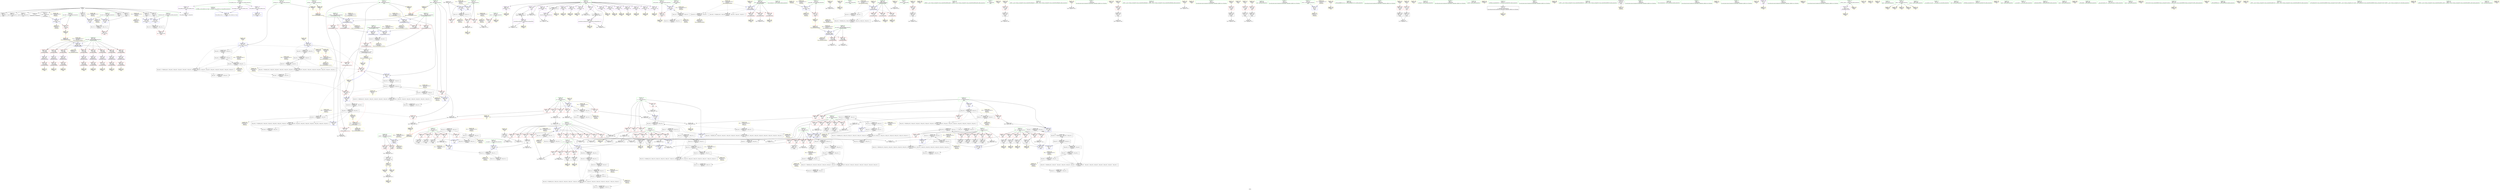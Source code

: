 digraph "SVFG" {
	label="SVFG";

	Node0x557c1acf90f0 [shape=record,color=grey,label="{NodeID: 0\nNullPtr}"];
	Node0x557c1acf90f0 -> Node0x557c1aec55b0[style=solid];
	Node0x557c1acf90f0 -> Node0x557c1aec56b0[style=solid];
	Node0x557c1acf90f0 -> Node0x557c1aec5780[style=solid];
	Node0x557c1acf90f0 -> Node0x557c1aec5850[style=solid];
	Node0x557c1acf90f0 -> Node0x557c1aec5920[style=solid];
	Node0x557c1acf90f0 -> Node0x557c1aec59f0[style=solid];
	Node0x557c1acf90f0 -> Node0x557c1aec5ac0[style=solid];
	Node0x557c1acf90f0 -> Node0x557c1aec5b90[style=solid];
	Node0x557c1acf90f0 -> Node0x557c1aec5c60[style=solid];
	Node0x557c1acf90f0 -> Node0x557c1aec5d30[style=solid];
	Node0x557c1acf90f0 -> Node0x557c1aed1fe0[style=solid];
	Node0x557c1af0fbc0 [shape=record,color=yellow,style=double,label="{NodeID: 609\nRETMU(64V_1)\npts\{70 82 \}\nFun[_ZSt3minIiERKT_S2_S2_]}"];
	Node0x557c1aefd780 [shape=record,color=black,label="{NodeID: 526\nMR_28V_7 = PHI(MR_28V_3, MR_28V_2, )\npts\{72 \}\n}"];
	Node0x557c1aeddff0 [shape=record,color=grey,label="{NodeID: 443\n436 = Binary(435, 133, )\n}"];
	Node0x557c1aeddff0 -> Node0x557c1aed3c80[style=solid];
	Node0x557c1aed6930 [shape=record,color=yellow,style=double,label="{NodeID: 360\nAPARM(268)\nCS[]}"];
	Node0x557c1aed25c0 [shape=record,color=blue,label="{NodeID: 277\n63\<--137\nsaved_stack\<--\nmain\n}"];
	Node0x557c1aed25c0 -> Node0x557c1aecb590[style=dashed];
	Node0x557c1aed25c0 -> Node0x557c1aefc380[style=dashed];
	Node0x557c1aed25c0 -> Node0x557c1aef3970[style=dashed];
	Node0x557c1aec6310 [shape=record,color=red,label="{NodeID: 194\n266\<--73\n\<--i22\nmain\n}"];
	Node0x557c1aec6310 -> Node0x557c1ae919b0[style=solid];
	Node0x557c1ae91c20 [shape=record,color=black,label="{NodeID: 111\n338\<--337\nidxprom95\<--\nmain\n}"];
	Node0x557c1aea3550 [shape=record,color=green,label="{NodeID: 28\n55\<--56\nexn.slot\<--exn.slot_field_insensitive\nmain\n}"];
	Node0x557c1aea3550 -> Node0x557c1aeca6f0[style=solid];
	Node0x557c1aea3550 -> Node0x557c1aed2830[style=solid];
	Node0x557c1aea3550 -> Node0x557c1aed29d0[style=solid];
	Node0x557c1af11ee0 [shape=record,color=yellow,style=double,label="{NodeID: 637\nRETMU(46V_2)\npts\{90 \}\nFun[main]}"];
	Node0x557c1af06b90 [shape=record,color=black,label="{NodeID: 554\nMR_40V_2 = PHI(MR_40V_5, MR_40V_1, )\npts\{84 \}\n}"];
	Node0x557c1af06b90 -> Node0x557c1aed3530[style=dashed];
	Node0x557c1af06b90 -> Node0x557c1aeff580[style=dashed];
	Node0x557c1af06b90 -> Node0x557c1af0a790[style=dashed];
	Node0x557c1af06b90 -> Node0x557c1af11c40[style=dashed];
	Node0x557c1aee09f0 [shape=record,color=grey,label="{NodeID: 471\n427 = cmp(423, 142, )\n}"];
	Node0x557c1aecc3a0 [shape=record,color=yellow,style=double,label="{NodeID: 388\nAPARM(544)\nCS[]}"];
	Node0x557c1aed3c80 [shape=record,color=blue,label="{NodeID: 305\n51\<--436\ncas\<--inc159\nmain\n}"];
	Node0x557c1aed3c80 -> Node0x557c1af02280[style=dashed];
	Node0x557c1aec79d0 [shape=record,color=red,label="{NodeID: 222\n360\<--89\n\<--j91\nmain\n}"];
	Node0x557c1aec79d0 -> Node0x557c1aec8370[style=solid];
	Node0x557c1aec9510 [shape=record,color=purple,label="{NodeID: 139\n539\<--538\narrayidx27\<--\n_ZL8redirectiPPKc\n}"];
	Node0x557c1aec9510 -> Node0x557c1aed1520[style=solid];
	Node0x557c1aec3d60 [shape=record,color=green,label="{NodeID: 56\n139\<--140\nllvm.stacksave\<--llvm.stacksave_field_insensitive\n}"];
	Node0x557c1af0e3f0 [shape=record,color=yellow,style=double,label="{NodeID: 582\n4V_1 = ENCHI(MR_4V_0)\npts\{46 \}\nFun[main]}"];
	Node0x557c1af0e3f0 -> Node0x557c1aed21b0[style=dashed];
	Node0x557c1aef5080 [shape=record,color=black,label="{NodeID: 499\nMR_46V_7 = PHI(MR_46V_8, MR_46V_6, )\npts\{90 \}\n}"];
	Node0x557c1aef5080 -> Node0x557c1aec7760[style=dashed];
	Node0x557c1aef5080 -> Node0x557c1aec7830[style=dashed];
	Node0x557c1aef5080 -> Node0x557c1aec7900[style=dashed];
	Node0x557c1aef5080 -> Node0x557c1aec79d0[style=dashed];
	Node0x557c1aef5080 -> Node0x557c1aec7aa0[style=dashed];
	Node0x557c1aef5080 -> Node0x557c1aec7b70[style=dashed];
	Node0x557c1aef5080 -> Node0x557c1aed3870[style=dashed];
	Node0x557c1aef5080 -> Node0x557c1aef4b80[style=dashed];
	Node0x557c1aef5080 -> Node0x557c1af01880[style=dashed];
	Node0x557c1aef5080 -> Node0x557c1af0b690[style=dashed];
	Node0x557c1aecd420 [shape=record,color=yellow,style=double,label="{NodeID: 416\nARet(491)\nCS[]}"];
	Node0x557c1aecd420 -> Node0x557c1aee1bf0[style=solid];
	Node0x557c1aed5340 [shape=record,color=yellow,style=double,label="{NodeID: 333\nAPARM(122)\nCS[]}"];
	Node0x557c1aed0f70 [shape=record,color=red,label="{NodeID: 250\n544\<--462\n\<--fd17\n_ZL8redirectiPPKc\n}"];
	Node0x557c1aed0f70 -> Node0x557c1aecc3a0[style=solid];
	Node0x557c1aecabd0 [shape=record,color=red,label="{NodeID: 167\n412\<--59\n\<--K\nmain\n}"];
	Node0x557c1aecabd0 -> Node0x557c1aed5dd0[style=solid];
	Node0x557c1aec5780 [shape=record,color=black,label="{NodeID: 84\n184\<--3\n\<--dummyVal\nmain\n}"];
	Node0x557c1ae8f7e0 [shape=record,color=green,label="{NodeID: 1\n7\<--1\n__dso_handle\<--dummyObj\nGlob }"];
	Node0x557c1af106e0 [shape=record,color=yellow,style=double,label="{NodeID: 610\nRETMU(66V_1)\npts\{80 92 \}\nFun[_ZSt3minIiERKT_S2_S2_]}"];
	Node0x557c1aefdc80 [shape=record,color=black,label="{NodeID: 527\nMR_30V_8 = PHI(MR_30V_3, MR_30V_2, )\npts\{74 \}\n}"];
	Node0x557c1aede170 [shape=record,color=grey,label="{NodeID: 444\n200 = Binary(199, 133, )\n}"];
	Node0x557c1aede170 -> Node0x557c1aed2b70[style=solid];
	Node0x557c1aed6a00 [shape=record,color=yellow,style=double,label="{NodeID: 361\nAPARM(270)\nCS[]}"];
	Node0x557c1aed2690 [shape=record,color=blue,label="{NodeID: 278\n65\<--136\n__vla_expr\<--\nmain\n}"];
	Node0x557c1aed2690 -> Node0x557c1aefc880[style=dashed];
	Node0x557c1aed2690 -> Node0x557c1aef3a60[style=dashed];
	Node0x557c1aec63e0 [shape=record,color=red,label="{NodeID: 195\n283\<--73\n\<--i22\nmain\n}"];
	Node0x557c1aec63e0 -> Node0x557c1aeded70[style=solid];
	Node0x557c1ae91cf0 [shape=record,color=black,label="{NodeID: 112\n341\<--340\nconv97\<--\nmain\n}"];
	Node0x557c1ae91cf0 -> Node0x557c1aed6ba0[style=solid];
	Node0x557c1aea3620 [shape=record,color=green,label="{NodeID: 29\n57\<--58\nehselector.slot\<--ehselector.slot_field_insensitive\nmain\n}"];
	Node0x557c1aea3620 -> Node0x557c1aeca7c0[style=solid];
	Node0x557c1aea3620 -> Node0x557c1aed2900[style=solid];
	Node0x557c1aea3620 -> Node0x557c1aed2aa0[style=solid];
	Node0x557c1af11fc0 [shape=record,color=yellow,style=double,label="{NodeID: 638\nRETMU(48V_2)\npts\{92 \}\nFun[main]}"];
	Node0x557c1af07090 [shape=record,color=black,label="{NodeID: 555\nMR_42V_2 = PHI(MR_42V_4, MR_42V_1, )\npts\{86 \}\n}"];
	Node0x557c1af07090 -> Node0x557c1aef9b80[style=dashed];
	Node0x557c1af07090 -> Node0x557c1aeffa80[style=dashed];
	Node0x557c1af07090 -> Node0x557c1af0ac90[style=dashed];
	Node0x557c1af07090 -> Node0x557c1af11d20[style=dashed];
	Node0x557c1aee0b70 [shape=record,color=grey,label="{NodeID: 472\n477 = cmp(476, 478, )\n}"];
	Node0x557c1aecc470 [shape=record,color=yellow,style=double,label="{NodeID: 389\nAPARM(550)\nCS[]}"];
	Node0x557c1aed3d50 [shape=record,color=blue,label="{NodeID: 306\n456\<--454\nargc.addr\<--argc\n_ZL8redirectiPPKc\n}"];
	Node0x557c1aed3d50 -> Node0x557c1aed0340[style=dashed];
	Node0x557c1aed3d50 -> Node0x557c1aed0410[style=dashed];
	Node0x557c1aed3d50 -> Node0x557c1af123a0[style=dashed];
	Node0x557c1aec7aa0 [shape=record,color=red,label="{NodeID: 223\n368\<--89\n\<--j91\nmain\n}"];
	Node0x557c1aec7aa0 -> Node0x557c1aec85e0[style=solid];
	Node0x557c1aec95e0 [shape=record,color=purple,label="{NodeID: 140\n549\<--548\narrayidx32\<--\n_ZL8redirectiPPKc\n}"];
	Node0x557c1aec95e0 -> Node0x557c1aed15f0[style=solid];
	Node0x557c1aec3e60 [shape=record,color=green,label="{NodeID: 57\n142\<--143\nvla\<--vla_field_insensitive\nmain\n}"];
	Node0x557c1aec3e60 -> Node0x557c1aec96b0[style=solid];
	Node0x557c1aec3e60 -> Node0x557c1aec9780[style=solid];
	Node0x557c1aec3e60 -> Node0x557c1aec9850[style=solid];
	Node0x557c1aec3e60 -> Node0x557c1aec9920[style=solid];
	Node0x557c1aec3e60 -> Node0x557c1aec99f0[style=solid];
	Node0x557c1aec3e60 -> Node0x557c1aec9ac0[style=solid];
	Node0x557c1aec3e60 -> Node0x557c1aec9b90[style=solid];
	Node0x557c1aec3e60 -> Node0x557c1aec9c60[style=solid];
	Node0x557c1aec3e60 -> Node0x557c1aec9d30[style=solid];
	Node0x557c1aec3e60 -> Node0x557c1aec9e00[style=solid];
	Node0x557c1aec3e60 -> Node0x557c1aec9ed0[style=solid];
	Node0x557c1aec3e60 -> Node0x557c1aec9fa0[style=solid];
	Node0x557c1aec3e60 -> Node0x557c1aeca070[style=solid];
	Node0x557c1aec3e60 -> Node0x557c1aeca140[style=solid];
	Node0x557c1aec3e60 -> Node0x557c1aedcb50[style=solid];
	Node0x557c1aec3e60 -> Node0x557c1aee06f0[style=solid];
	Node0x557c1aec3e60 -> Node0x557c1aee09f0[style=solid];
	Node0x557c1aec3e60 -> Node0x557c1aee18f0[style=solid];
	Node0x557c1aec3e60 -> Node0x557c1aee1a70[style=solid];
	Node0x557c1af0e4d0 [shape=record,color=yellow,style=double,label="{NodeID: 583\n6V_1 = ENCHI(MR_6V_0)\npts\{48 \}\nFun[main]}"];
	Node0x557c1af0e4d0 -> Node0x557c1aed2280[style=dashed];
	Node0x557c1aef5580 [shape=record,color=black,label="{NodeID: 500\nMR_56V_2 = PHI(MR_56V_3, MR_56V_3, MR_56V_1, MR_56V_3, MR_56V_1, MR_56V_1, )\npts\{463 \}\n}"];
	Node0x557c1aecd4b0 [shape=record,color=yellow,style=double,label="{NodeID: 417\nARet(503)\nCS[]}"];
	Node0x557c1aecd4b0 -> Node0x557c1aee2070[style=solid];
	Node0x557c1aed5410 [shape=record,color=yellow,style=double,label="{NodeID: 334\nAPARM(290)\nCS[]}"];
	Node0x557c1aed1040 [shape=record,color=red,label="{NodeID: 251\n471\<--470\n\<--arrayidx\n_ZL8redirectiPPKc\n}"];
	Node0x557c1aed1040 -> Node0x557c1aed6fb0[style=solid];
	Node0x557c1aecaca0 [shape=record,color=red,label="{NodeID: 168\n135\<--61\n\<--S\nmain\n}"];
	Node0x557c1aecaca0 -> Node0x557c1aec5fd0[style=solid];
	Node0x557c1aec5850 [shape=record,color=black,label="{NodeID: 85\n185\<--3\n\<--dummyVal\nmain\n}"];
	Node0x557c1aec5850 -> Node0x557c1aed2830[style=solid];
	Node0x557c1ae8f870 [shape=record,color=green,label="{NodeID: 2\n8\<--1\n_ZSt3cin\<--dummyObj\nGlob }"];
	Node0x557c1af107c0 [shape=record,color=yellow,style=double,label="{NodeID: 611\nRETMU(58V_3)\npts\{591 \}\nFun[_ZSt3minIiERKT_S2_S2_]}"];
	Node0x557c1aefe180 [shape=record,color=black,label="{NodeID: 528\nMR_32V_10 = PHI(MR_32V_3, MR_32V_2, )\npts\{76 \}\n}"];
	Node0x557c1aede2f0 [shape=record,color=grey,label="{NodeID: 445\n408 = Binary(406, 407, )\n}"];
	Node0x557c1aede2f0 -> Node0x557c1aed5d00[style=solid];
	Node0x557c1aed6ad0 [shape=record,color=yellow,style=double,label="{NodeID: 362\nAPARM(339)\nCS[]}"];
	Node0x557c1aed2760 [shape=record,color=blue,label="{NodeID: 279\n67\<--94\ni\<--\nmain\n}"];
	Node0x557c1aed2760 -> Node0x557c1aef2480[style=dashed];
	Node0x557c1aec64b0 [shape=record,color=red,label="{NodeID: 196\n219\<--75\n\<--j\nmain\n}"];
	Node0x557c1aec64b0 -> Node0x557c1aee0570[style=solid];
	Node0x557c1ae91dc0 [shape=record,color=black,label="{NodeID: 113\n344\<--343\nconv100\<--\nmain\n}"];
	Node0x557c1ae91dc0 -> Node0x557c1aee0ff0[style=solid];
	Node0x557c1ae90150 [shape=record,color=green,label="{NodeID: 30\n59\<--60\nK\<--K_field_insensitive\nmain\n}"];
	Node0x557c1ae90150 -> Node0x557c1aeca890[style=solid];
	Node0x557c1ae90150 -> Node0x557c1aeca960[style=solid];
	Node0x557c1ae90150 -> Node0x557c1aecaa30[style=solid];
	Node0x557c1ae90150 -> Node0x557c1aecab00[style=solid];
	Node0x557c1ae90150 -> Node0x557c1aecabd0[style=solid];
	Node0x557c1ae90150 -> Node0x557c1aed2420[style=solid];
	Node0x557c1af120a0 [shape=record,color=yellow,style=double,label="{NodeID: 639\nRETMU(56V_4)\npts\{463 \}\nFun[_ZL8redirectiPPKc]}"];
	Node0x557c1af07590 [shape=record,color=black,label="{NodeID: 556\nMR_44V_2 = PHI(MR_44V_4, MR_44V_1, )\npts\{88 \}\n}"];
	Node0x557c1af07590 -> Node0x557c1aefa080[style=dashed];
	Node0x557c1af07590 -> Node0x557c1aefff80[style=dashed];
	Node0x557c1af07590 -> Node0x557c1af0b190[style=dashed];
	Node0x557c1af07590 -> Node0x557c1af11e00[style=dashed];
	Node0x557c1aee0cf0 [shape=record,color=grey,label="{NodeID: 473\n311 = cmp(309, 310, )\n}"];
	Node0x557c1aecc540 [shape=record,color=yellow,style=double,label="{NodeID: 390\nAPARM(133)\nCS[]}"];
	Node0x557c1aed3e20 [shape=record,color=blue,label="{NodeID: 307\n458\<--455\nargv.addr\<--argv\n_ZL8redirectiPPKc\n}"];
	Node0x557c1aed3e20 -> Node0x557c1aed04e0[style=dashed];
	Node0x557c1aed3e20 -> Node0x557c1aed05b0[style=dashed];
	Node0x557c1aed3e20 -> Node0x557c1aed0680[style=dashed];
	Node0x557c1aed3e20 -> Node0x557c1aed0750[style=dashed];
	Node0x557c1aed3e20 -> Node0x557c1aed0820[style=dashed];
	Node0x557c1aed3e20 -> Node0x557c1aed08f0[style=dashed];
	Node0x557c1aed3e20 -> Node0x557c1aed09c0[style=dashed];
	Node0x557c1aed3e20 -> Node0x557c1aed0a90[style=dashed];
	Node0x557c1aed3e20 -> Node0x557c1af121b0[style=dashed];
	Node0x557c1aec7b70 [shape=record,color=red,label="{NodeID: 224\n377\<--89\n\<--j91\nmain\n}"];
	Node0x557c1aec7b70 -> Node0x557c1aedd6f0[style=solid];
	Node0x557c1aec96b0 [shape=record,color=purple,label="{NodeID: 141\n148\<--142\narrayctor.end\<--vla\nmain\n}"];
	Node0x557c1aec96b0 -> Node0x557c1aedfaf0[style=solid];
	Node0x557c1aec3f30 [shape=record,color=green,label="{NodeID: 58\n170\<--171\n_ZNKSt7__cxx1112basic_stringIcSt11char_traitsIcESaIcEE4sizeEv\<--_ZNKSt7__cxx1112basic_stringIcSt11char_traitsIcESaIcEE4sizeEv_field_insensitive\n}"];
	Node0x557c1af0e5b0 [shape=record,color=yellow,style=double,label="{NodeID: 584\n8V_1 = ENCHI(MR_8V_0)\npts\{50 \}\nFun[main]}"];
	Node0x557c1af0e5b0 -> Node0x557c1aeca3b0[style=dashed];
	Node0x557c1af0e5b0 -> Node0x557c1af10e40[style=dashed];
	Node0x557c1aef5a80 [shape=record,color=black,label="{NodeID: 501\nMR_54V_3 = PHI(MR_54V_4, MR_54V_4, MR_54V_2, MR_54V_4, MR_54V_2, MR_54V_2, )\npts\{461 \}\n}"];
	Node0x557c1aecd540 [shape=record,color=yellow,style=double,label="{NodeID: 418\nARet(521)\nCS[]}"];
	Node0x557c1aecd540 -> Node0x557c1aed3fc0[style=solid];
	Node0x557c1aed54e0 [shape=record,color=yellow,style=double,label="{NodeID: 335\nAPARM(69)\nCS[]|{<s0>20}}"];
	Node0x557c1aed54e0:s0 -> Node0x557c1ae8aa10[style=solid,color=red];
	Node0x557c1aed1110 [shape=record,color=red,label="{NodeID: 252\n482\<--481\n\<--arrayidx3\n_ZL8redirectiPPKc\n}"];
	Node0x557c1aed1110 -> Node0x557c1aed7150[style=solid];
	Node0x557c1aecad70 [shape=record,color=red,label="{NodeID: 169\n158\<--61\n\<--S\nmain\n}"];
	Node0x557c1aecad70 -> Node0x557c1aee1170[style=solid];
	Node0x557c1aec5920 [shape=record,color=black,label="{NodeID: 86\n187\<--3\n\<--dummyVal\nmain\n}"];
	Node0x557c1aec5920 -> Node0x557c1aed2900[style=solid];
	Node0x557c1ae8f900 [shape=record,color=green,label="{NodeID: 3\n9\<--1\n.str\<--dummyObj\nGlob }"];
	Node0x557c1af108a0 [shape=record,color=yellow,style=double,label="{NodeID: 612\nRETMU(60V_2)\npts\{593 \}\nFun[_ZSt3minIiERKT_S2_S2_]}"];
	Node0x557c1aefe680 [shape=record,color=black,label="{NodeID: 529\nMR_34V_9 = PHI(MR_34V_3, MR_34V_2, )\npts\{78 \}\n}"];
	Node0x557c1aede470 [shape=record,color=grey,label="{NodeID: 446\n406 = Binary(404, 405, )\n}"];
	Node0x557c1aede470 -> Node0x557c1aede2f0[style=solid];
	Node0x557c1aed6ba0 [shape=record,color=yellow,style=double,label="{NodeID: 363\nAPARM(341)\nCS[]}"];
	Node0x557c1aed2830 [shape=record,color=blue,label="{NodeID: 280\n55\<--185\nexn.slot\<--\nmain\n}"];
	Node0x557c1aed2830 -> Node0x557c1aefaf80[style=dashed];
	Node0x557c1aec6580 [shape=record,color=red,label="{NodeID: 197\n225\<--75\n\<--j\nmain\n}"];
	Node0x557c1aec6580 -> Node0x557c1aeddb70[style=solid];
	Node0x557c1ae91e90 [shape=record,color=black,label="{NodeID: 114\n348\<--347\nidxprom103\<--\nmain\n}"];
	Node0x557c1ae90220 [shape=record,color=green,label="{NodeID: 31\n61\<--62\nS\<--S_field_insensitive\nmain\n}"];
	Node0x557c1ae90220 -> Node0x557c1aecaca0[style=solid];
	Node0x557c1ae90220 -> Node0x557c1aecad70[style=solid];
	Node0x557c1ae90220 -> Node0x557c1aecae40[style=solid];
	Node0x557c1ae90220 -> Node0x557c1aecaf10[style=solid];
	Node0x557c1ae90220 -> Node0x557c1aecafe0[style=solid];
	Node0x557c1ae90220 -> Node0x557c1aecb0b0[style=solid];
	Node0x557c1ae90220 -> Node0x557c1aecb180[style=solid];
	Node0x557c1ae90220 -> Node0x557c1aecb250[style=solid];
	Node0x557c1ae90220 -> Node0x557c1aecb320[style=solid];
	Node0x557c1ae90220 -> Node0x557c1aecb3f0[style=solid];
	Node0x557c1ae90220 -> Node0x557c1aecb4c0[style=solid];
	Node0x557c1ae90220 -> Node0x557c1aed24f0[style=solid];
	Node0x557c1af121b0 [shape=record,color=yellow,style=double,label="{NodeID: 640\nRETMU(52V_2)\npts\{459 \}\nFun[_ZL8redirectiPPKc]}"];
	Node0x557c1af07a90 [shape=record,color=black,label="{NodeID: 557\nMR_46V_2 = PHI(MR_46V_4, MR_46V_1, )\npts\{90 \}\n}"];
	Node0x557c1af07a90 -> Node0x557c1aefa580[style=dashed];
	Node0x557c1af07a90 -> Node0x557c1af00480[style=dashed];
	Node0x557c1af07a90 -> Node0x557c1af0b690[style=dashed];
	Node0x557c1af07a90 -> Node0x557c1af11ee0[style=dashed];
	Node0x557c1aee0e70 [shape=record,color=grey,label="{NodeID: 474\n233 = cmp(231, 232, )\n}"];
	Node0x557c1aecc610 [shape=record,color=yellow,style=double,label="{NodeID: 391\nARet(416)\nCS[]}"];
	Node0x557c1aed3ef0 [shape=record,color=blue,label="{NodeID: 308\n460\<--472\nfd\<--call\n_ZL8redirectiPPKc\n}"];
	Node0x557c1aed3ef0 -> Node0x557c1aed0b60[style=dashed];
	Node0x557c1aed3ef0 -> Node0x557c1aed0c30[style=dashed];
	Node0x557c1aed3ef0 -> Node0x557c1aed0d00[style=dashed];
	Node0x557c1aed3ef0 -> Node0x557c1aef1f80[style=dashed];
	Node0x557c1aed3ef0 -> Node0x557c1aef5a80[style=dashed];
	Node0x557c1aec7c40 [shape=record,color=red,label="{NodeID: 225\n243\<--240\n\<--call38\nmain\n}"];
	Node0x557c1aec7c40 -> Node0x557c1ae91400[style=solid];
	Node0x557c1aec9780 [shape=record,color=purple,label="{NodeID: 142\n163\<--142\narrayidx\<--vla\nmain\n}"];
	Node0x557c1aec9780 -> Node0x557c1aed5750[style=solid];
	Node0x557c1aec4030 [shape=record,color=green,label="{NodeID: 59\n181\<--182\n_ZNSt7__cxx1112basic_stringIcSt11char_traitsIcESaIcEEpLEc\<--_ZNSt7__cxx1112basic_stringIcSt11char_traitsIcESaIcEEpLEc_field_insensitive\n}"];
	Node0x557c1af0e690 [shape=record,color=yellow,style=double,label="{NodeID: 585\n10V_1 = ENCHI(MR_10V_0)\npts\{52 \}\nFun[main]}"];
	Node0x557c1af0e690 -> Node0x557c1aed2350[style=dashed];
	Node0x557c1aef5f80 [shape=record,color=black,label="{NodeID: 502\nMR_32V_7 = PHI(MR_32V_8, MR_32V_6, )\npts\{76 \}\n}"];
	Node0x557c1aef5f80 -> Node0x557c1aec64b0[style=dashed];
	Node0x557c1aef5f80 -> Node0x557c1aec6580[style=dashed];
	Node0x557c1aef5f80 -> Node0x557c1aec6650[style=dashed];
	Node0x557c1aef5f80 -> Node0x557c1aec6720[style=dashed];
	Node0x557c1aef5f80 -> Node0x557c1aec67f0[style=dashed];
	Node0x557c1aef5f80 -> Node0x557c1aed3050[style=dashed];
	Node0x557c1aef5f80 -> Node0x557c1aef7d80[style=dashed];
	Node0x557c1aef5f80 -> Node0x557c1af09390[style=dashed];
	Node0x557c1aef5f80 -> Node0x557c1af0c590[style=dashed];
	Node0x557c1aecd5d0 [shape=record,color=yellow,style=double,label="{NodeID: 419\nARet(535)\nCS[]}"];
	Node0x557c1aecd5d0 -> Node0x557c1aee24f0[style=solid];
	Node0x557c1aed55b0 [shape=record,color=yellow,style=double,label="{NodeID: 336\nAPARM(79)\nCS[]|{<s0>20}}"];
	Node0x557c1aed55b0:s0 -> Node0x557c1aecd7b0[style=solid,color=red];
	Node0x557c1aed11e0 [shape=record,color=red,label="{NodeID: 253\n498\<--497\n\<--arrayidx7\n_ZL8redirectiPPKc\n}"];
	Node0x557c1aed11e0 -> Node0x557c1aed7490[style=solid];
	Node0x557c1aecae40 [shape=record,color=red,label="{NodeID: 170\n173\<--61\n\<--S\nmain\n}"];
	Node0x557c1aecae40 -> Node0x557c1aedf7f0[style=solid];
	Node0x557c1aec59f0 [shape=record,color=black,label="{NodeID: 87\n190\<--3\n\<--dummyVal\nmain\n}"];
	Node0x557c1ae8b020 [shape=record,color=green,label="{NodeID: 4\n12\<--1\n\<--dummyObj\nCan only get source location for instruction, argument, global var or function.}"];
	Node0x557c1af10980 [shape=record,color=yellow,style=double,label="{NodeID: 613\nRETMU(62V_2)\npts\{595 \}\nFun[_ZSt3minIiERKT_S2_S2_]}"];
	Node0x557c1aefeb80 [shape=record,color=black,label="{NodeID: 530\nMR_36V_7 = PHI(MR_36V_3, MR_36V_2, )\npts\{80 \}\n}"];
	Node0x557c1aede5f0 [shape=record,color=grey,label="{NodeID: 447\n414 = Binary(409, 413, )\n}"];
	Node0x557c1aede5f0 -> Node0x557c1aed47e0[style=solid];
	Node0x557c1aed6c70 [shape=record,color=yellow,style=double,label="{NodeID: 364\nAPARM(349)\nCS[]}"];
	Node0x557c1aed2900 [shape=record,color=blue,label="{NodeID: 281\n57\<--187\nehselector.slot\<--\nmain\n}"];
	Node0x557c1aed2900 -> Node0x557c1aefb480[style=dashed];
	Node0x557c1aec6650 [shape=record,color=red,label="{NodeID: 198\n238\<--75\n\<--j\nmain\n}"];
	Node0x557c1aec6650 -> Node0x557c1ae91330[style=solid];
	Node0x557c1ae91f60 [shape=record,color=black,label="{NodeID: 115\n351\<--350\nconv105\<--\nmain\n}"];
	Node0x557c1ae91f60 -> Node0x557c1aed6d40[style=solid];
	Node0x557c1ae902f0 [shape=record,color=green,label="{NodeID: 32\n63\<--64\nsaved_stack\<--saved_stack_field_insensitive\nmain\n}"];
	Node0x557c1ae902f0 -> Node0x557c1aecb590[style=solid];
	Node0x557c1ae902f0 -> Node0x557c1aed25c0[style=solid];
	Node0x557c1af122c0 [shape=record,color=yellow,style=double,label="{NodeID: 641\nRETMU(54V_4)\npts\{461 \}\nFun[_ZL8redirectiPPKc]}"];
	Node0x557c1af07f90 [shape=record,color=black,label="{NodeID: 558\nMR_48V_2 = PHI(MR_48V_4, MR_48V_1, )\npts\{92 \}\n}"];
	Node0x557c1af07f90 -> Node0x557c1aec7f80[style=dashed];
	Node0x557c1af07f90 -> Node0x557c1aefaa80[style=dashed];
	Node0x557c1af07f90 -> Node0x557c1af00980[style=dashed];
	Node0x557c1af07f90 -> Node0x557c1af0bb90[style=dashed];
	Node0x557c1af07f90 -> Node0x557c1af11fc0[style=dashed];
	Node0x557c1aee0ff0 [shape=record,color=grey,label="{NodeID: 475\n345 = cmp(344, 246, )\n}"];
	Node0x557c1aecc6a0 [shape=record,color=yellow,style=double,label="{NodeID: 392\nARet(119)\nCS[]}"];
	Node0x557c1aed3fc0 [shape=record,color=blue,label="{NodeID: 309\n462\<--521\nfd17\<--call19\n_ZL8redirectiPPKc\n}"];
	Node0x557c1aed3fc0 -> Node0x557c1aed0dd0[style=dashed];
	Node0x557c1aed3fc0 -> Node0x557c1aed0ea0[style=dashed];
	Node0x557c1aed3fc0 -> Node0x557c1aed0f70[style=dashed];
	Node0x557c1aed3fc0 -> Node0x557c1aef5580[style=dashed];
	Node0x557c1aed3fc0 -> Node0x557c1aef8c80[style=dashed];
	Node0x557c1aec7d10 [shape=record,color=red,label="{NodeID: 226\n254\<--253\n\<--call46\nmain\n}"];
	Node0x557c1aec7d10 -> Node0x557c1ae91670[style=solid];
	Node0x557c1aec9850 [shape=record,color=purple,label="{NodeID: 143\n168\<--142\narrayidx12\<--vla\nmain\n}"];
	Node0x557c1aec9850 -> Node0x557c1aed5820[style=solid];
	Node0x557c1aec4130 [shape=record,color=green,label="{NodeID: 60\n241\<--242\n_ZNSt7__cxx1112basic_stringIcSt11char_traitsIcESaIcEEixEm\<--_ZNSt7__cxx1112basic_stringIcSt11char_traitsIcESaIcEEixEm_field_insensitive\n}"];
	Node0x557c1af0e770 [shape=record,color=yellow,style=double,label="{NodeID: 586\n12V_1 = ENCHI(MR_12V_0)\npts\{56 \}\nFun[main]}"];
	Node0x557c1af0e770 -> Node0x557c1aed2830[style=dashed];
	Node0x557c1af0e770 -> Node0x557c1aed29d0[style=dashed];
	Node0x557c1af0e770 -> Node0x557c1af11000[style=dashed];
	Node0x557c1aef6480 [shape=record,color=black,label="{NodeID: 503\nMR_34V_6 = PHI(MR_34V_7, MR_34V_5, )\npts\{78 \}\n}"];
	Node0x557c1aef6480 -> Node0x557c1aed2f80[style=dashed];
	Node0x557c1aef6480 -> Node0x557c1aef8280[style=dashed];
	Node0x557c1aecd660 [shape=record,color=yellow,style=double,label="{NodeID: 420\nARet(545)\nCS[]}"];
	Node0x557c1aecd660 -> Node0x557c1aedf370[style=solid];
	Node0x557c1aed5680 [shape=record,color=yellow,style=double,label="{NodeID: 337\nAPARM(8)\nCS[]}"];
	Node0x557c1aed12b0 [shape=record,color=red,label="{NodeID: 254\n510\<--509\n\<--arrayidx12\n_ZL8redirectiPPKc\n}"];
	Node0x557c1aed12b0 -> Node0x557c1aed7700[style=solid];
	Node0x557c1aecaf10 [shape=record,color=red,label="{NodeID: 171\n208\<--61\n\<--S\nmain\n}"];
	Node0x557c1aecaf10 -> Node0x557c1aee1770[style=solid];
	Node0x557c1aec5ac0 [shape=record,color=black,label="{NodeID: 88\n191\<--3\n\<--dummyVal\nmain\n}"];
	Node0x557c1aec5ac0 -> Node0x557c1aed29d0[style=solid];
	Node0x557c1ae8b0b0 [shape=record,color=green,label="{NodeID: 5\n94\<--1\n\<--dummyObj\nCan only get source location for instruction, argument, global var or function.}"];
	Node0x557c1af10a60 [shape=record,color=yellow,style=double,label="{NodeID: 614\nRETMU(68V_2)\npts\{620 \}\nFun[_ZL3sqri]}"];
	Node0x557c1aeff080 [shape=record,color=black,label="{NodeID: 531\nMR_38V_8 = PHI(MR_38V_3, MR_38V_2, )\npts\{82 \}\n}"];
	Node0x557c1aede770 [shape=record,color=grey,label="{NodeID: 448\n390 = Binary(388, 389, )\n}"];
	Node0x557c1aede770 -> Node0x557c1aed5a90[style=solid];
	Node0x557c1aed6d40 [shape=record,color=yellow,style=double,label="{NodeID: 365\nAPARM(351)\nCS[]}"];
	Node0x557c1aed29d0 [shape=record,color=blue,label="{NodeID: 282\n55\<--191\nexn.slot\<--\nmain\n}"];
	Node0x557c1aed29d0 -> Node0x557c1aefaf80[style=dashed];
	Node0x557c1aec6720 [shape=record,color=red,label="{NodeID: 199\n261\<--75\n\<--j\nmain\n}"];
	Node0x557c1aec6720 -> Node0x557c1ae91810[style=solid];
	Node0x557c1aec81d0 [shape=record,color=black,label="{NodeID: 116\n354\<--353\nconv108\<--\nmain\n}"];
	Node0x557c1aec81d0 -> Node0x557c1aee00f0[style=solid];
	Node0x557c1ae903c0 [shape=record,color=green,label="{NodeID: 33\n65\<--66\n__vla_expr\<--__vla_expr_field_insensitive\nmain\n}"];
	Node0x557c1ae903c0 -> Node0x557c1aed2690[style=solid];
	Node0x557c1af123a0 [shape=record,color=yellow,style=double,label="{NodeID: 642\nRETMU(50V_2)\npts\{457 \}\nFun[_ZL8redirectiPPKc]}"];
	Node0x557c1af08490 [shape=record,color=black,label="{NodeID: 559\nMR_26V_3 = PHI(MR_26V_5, MR_26V_5, MR_26V_2, MR_26V_5, MR_26V_5, MR_26V_5, MR_26V_5, MR_26V_5, MR_26V_2, MR_26V_5, MR_26V_5, MR_26V_5, MR_26V_5, MR_26V_5, MR_26V_5, )\npts\{70 \}\n}"];
	Node0x557c1af08490 -> Node0x557c1aefd280[style=dashed];
	Node0x557c1aee1170 [shape=record,color=grey,label="{NodeID: 476\n159 = cmp(157, 158, )\n}"];
	Node0x557c1aecc730 [shape=record,color=yellow,style=double,label="{NodeID: 393\nARet(23)\nCS[]}"];
	Node0x557c1aed4090 [shape=record,color=blue,label="{NodeID: 310\n592\<--588\n__a.addr\<--__a\n_ZSt3minIiERKT_S2_S2_\n}"];
	Node0x557c1aed4090 -> Node0x557c1aed1790[style=dashed];
	Node0x557c1aed4090 -> Node0x557c1aed1860[style=dashed];
	Node0x557c1aed4090 -> Node0x557c1af108a0[style=dashed];
	Node0x557c1aec7de0 [shape=record,color=red,label="{NodeID: 227\n264\<--263\n\<--call54\nmain\n}"];
	Node0x557c1aec7de0 -> Node0x557c1ae918e0[style=solid];
	Node0x557c1aec9920 [shape=record,color=purple,label="{NodeID: 144\n178\<--142\narrayidx16\<--vla\nmain\n}"];
	Node0x557c1aec9920 -> Node0x557c1aed58f0[style=solid];
	Node0x557c1aec4230 [shape=record,color=green,label="{NodeID: 61\n292\<--293\nabs\<--abs_field_insensitive\n}"];
	Node0x557c1af0e850 [shape=record,color=yellow,style=double,label="{NodeID: 587\n14V_1 = ENCHI(MR_14V_0)\npts\{58 \}\nFun[main]}"];
	Node0x557c1af0e850 -> Node0x557c1aed2900[style=dashed];
	Node0x557c1af0e850 -> Node0x557c1aed2aa0[style=dashed];
	Node0x557c1af0e850 -> Node0x557c1af110e0[style=dashed];
	Node0x557c1aef6980 [shape=record,color=black,label="{NodeID: 504\nMR_42V_6 = PHI(MR_42V_7, MR_42V_5, )\npts\{86 \}\n}"];
	Node0x557c1aef6980 -> Node0x557c1aec7010[style=dashed];
	Node0x557c1aef6980 -> Node0x557c1aec70e0[style=dashed];
	Node0x557c1aef6980 -> Node0x557c1aec71b0[style=dashed];
	Node0x557c1aef6980 -> Node0x557c1aec7280[style=dashed];
	Node0x557c1aef6980 -> Node0x557c1aec7350[style=dashed];
	Node0x557c1aef6980 -> Node0x557c1aed3940[style=dashed];
	Node0x557c1aef6980 -> Node0x557c1aef9b80[style=dashed];
	Node0x557c1aef6980 -> Node0x557c1af0ac90[style=dashed];
	Node0x557c1ae8aa10 [shape=record,color=yellow,style=double,label="{NodeID: 421\nFPARM(588)\nFun[_ZSt3minIiERKT_S2_S2_]}"];
	Node0x557c1ae8aa10 -> Node0x557c1aed4090[style=solid];
	Node0x557c1aed5750 [shape=record,color=yellow,style=double,label="{NodeID: 338\nAPARM(163)\nCS[]}"];
	Node0x557c1aed1380 [shape=record,color=red,label="{NodeID: 255\n520\<--519\n\<--arrayidx18\n_ZL8redirectiPPKc\n}"];
	Node0x557c1aed1380 -> Node0x557c1aed78a0[style=solid];
	Node0x557c1aecafe0 [shape=record,color=red,label="{NodeID: 172\n214\<--61\n\<--S\nmain\n}"];
	Node0x557c1aecafe0 -> Node0x557c1aee0870[style=solid];
	Node0x557c1aec5b90 [shape=record,color=black,label="{NodeID: 89\n193\<--3\n\<--dummyVal\nmain\n}"];
	Node0x557c1aec5b90 -> Node0x557c1aed2aa0[style=solid];
	Node0x557c1ae8b170 [shape=record,color=green,label="{NodeID: 6\n131\<--1\n\<--dummyObj\nCan only get source location for instruction, argument, global var or function.}"];
	Node0x557c1af10b70 [shape=record,color=yellow,style=double,label="{NodeID: 615\nRETMU(2V_2)\npts\{44 \}\nFun[main]}"];
	Node0x557c1aeff580 [shape=record,color=black,label="{NodeID: 532\nMR_40V_7 = PHI(MR_40V_3, MR_40V_2, )\npts\{84 \}\n}"];
	Node0x557c1aede8f0 [shape=record,color=grey,label="{NodeID: 449\n399 = Binary(398, 133, )\n}"];
	Node0x557c1aede8f0 -> Node0x557c1aed3bb0[style=solid];
	Node0x557c1aed6e10 [shape=record,color=yellow,style=double,label="{NodeID: 366\nAPARM(359)\nCS[]}"];
	Node0x557c1aed2aa0 [shape=record,color=blue,label="{NodeID: 283\n57\<--193\nehselector.slot\<--\nmain\n}"];
	Node0x557c1aed2aa0 -> Node0x557c1aefb480[style=dashed];
	Node0x557c1aec67f0 [shape=record,color=red,label="{NodeID: 200\n278\<--75\n\<--j\nmain\n}"];
	Node0x557c1aec67f0 -> Node0x557c1aedeef0[style=solid];
	Node0x557c1aec82a0 [shape=record,color=black,label="{NodeID: 117\n358\<--357\nidxprom111\<--\nmain\n}"];
	Node0x557c1ae90490 [shape=record,color=green,label="{NodeID: 34\n67\<--68\ni\<--i_field_insensitive\nmain\n}"];
	Node0x557c1ae90490 -> Node0x557c1aecb660[style=solid];
	Node0x557c1ae90490 -> Node0x557c1aecb730[style=solid];
	Node0x557c1ae90490 -> Node0x557c1aecb800[style=solid];
	Node0x557c1ae90490 -> Node0x557c1aecb8d0[style=solid];
	Node0x557c1ae90490 -> Node0x557c1aecb9a0[style=solid];
	Node0x557c1ae90490 -> Node0x557c1aed2760[style=solid];
	Node0x557c1ae90490 -> Node0x557c1aed2b70[style=solid];
	Node0x557c1af12480 [shape=record,color=yellow,style=double,label="{NodeID: 643\nCSMU(26V_5)\npts\{70 \}\nCS[]|{<s0>20}}"];
	Node0x557c1af12480:s0 -> Node0x557c1af0e0f0[style=dashed,color=red];
	Node0x557c1af08990 [shape=record,color=black,label="{NodeID: 560\nMR_28V_3 = PHI(MR_28V_5, MR_28V_5, MR_28V_2, MR_28V_5, MR_28V_5, MR_28V_5, MR_28V_5, MR_28V_5, MR_28V_2, MR_28V_5, MR_28V_5, MR_28V_5, MR_28V_5, MR_28V_5, MR_28V_5, )\npts\{72 \}\n}"];
	Node0x557c1af08990 -> Node0x557c1aefd780[style=dashed];
	Node0x557c1aee12f0 [shape=record,color=grey,label="{NodeID: 477\n335 = cmp(333, 334, )\n}"];
	Node0x557c1aecc7c0 [shape=record,color=yellow,style=double,label="{NodeID: 394\nARet(102)\nCS[]}"];
	Node0x557c1aecc7c0 -> Node0x557c1aed5000[style=solid];
	Node0x557c1aed4160 [shape=record,color=blue,label="{NodeID: 311\n594\<--589\n__b.addr\<--__b\n_ZSt3minIiERKT_S2_S2_\n}"];
	Node0x557c1aed4160 -> Node0x557c1aed1930[style=dashed];
	Node0x557c1aed4160 -> Node0x557c1aed1a00[style=dashed];
	Node0x557c1aed4160 -> Node0x557c1af10980[style=dashed];
	Node0x557c1aec7eb0 [shape=record,color=red,label="{NodeID: 228\n272\<--271\n\<--call60\nmain\n}"];
	Node0x557c1aec7eb0 -> Node0x557c1ae91b50[style=solid];
	Node0x557c1aec99f0 [shape=record,color=purple,label="{NodeID: 145\n195\<--142\n\<--vla\nmain\n}"];
	Node0x557c1aec99f0 -> Node0x557c1aedc5b0[style=solid];
	Node0x557c1aec99f0 -> Node0x557c1aee1a70[style=solid];
	Node0x557c1aec4330 [shape=record,color=green,label="{NodeID: 62\n296\<--297\n_ZSt3minIiERKT_S2_S2_\<--_ZSt3minIiERKT_S2_S2__field_insensitive\n}"];
	Node0x557c1af0e930 [shape=record,color=yellow,style=double,label="{NodeID: 588\n16V_1 = ENCHI(MR_16V_0)\npts\{60 \}\nFun[main]}"];
	Node0x557c1af0e930 -> Node0x557c1aef3380[style=dashed];
	Node0x557c1aef6e80 [shape=record,color=black,label="{NodeID: 505\nMR_44V_5 = PHI(MR_44V_6, MR_44V_4, )\npts\{88 \}\n}"];
	Node0x557c1aef6e80 -> Node0x557c1aed36d0[style=dashed];
	Node0x557c1aef6e80 -> Node0x557c1af01380[style=dashed];
	Node0x557c1aef6e80 -> Node0x557c1af0b190[style=dashed];
	Node0x557c1aecd7b0 [shape=record,color=yellow,style=double,label="{NodeID: 422\nFPARM(589)\nFun[_ZSt3minIiERKT_S2_S2_]}"];
	Node0x557c1aecd7b0 -> Node0x557c1aed4160[style=solid];
	Node0x557c1aed5820 [shape=record,color=yellow,style=double,label="{NodeID: 339\nAPARM(168)\nCS[]}"];
	Node0x557c1aed1450 [shape=record,color=red,label="{NodeID: 256\n530\<--529\n\<--arrayidx22\n_ZL8redirectiPPKc\n}"];
	Node0x557c1aed1450 -> Node0x557c1aed7b10[style=solid];
	Node0x557c1aecb0b0 [shape=record,color=red,label="{NodeID: 173\n220\<--61\n\<--S\nmain\n}"];
	Node0x557c1aecb0b0 -> Node0x557c1aee0570[style=solid];
	Node0x557c1aec5c60 [shape=record,color=black,label="{NodeID: 90\n450\<--3\nlpad.val\<--dummyVal\nmain\n}"];
	Node0x557c1ae8b230 [shape=record,color=green,label="{NodeID: 7\n133\<--1\n\<--dummyObj\nCan only get source location for instruction, argument, global var or function.}"];
	Node0x557c1af10c80 [shape=record,color=yellow,style=double,label="{NodeID: 616\nRETMU(4V_2)\npts\{46 \}\nFun[main]}"];
	Node0x557c1aeffa80 [shape=record,color=black,label="{NodeID: 533\nMR_42V_8 = PHI(MR_42V_3, MR_42V_2, )\npts\{86 \}\n}"];
	Node0x557c1aedea70 [shape=record,color=grey,label="{NodeID: 450\n403 = Binary(402, 133, )\n}"];
	Node0x557c1aedea70 -> Node0x557c1aed4710[style=solid];
	Node0x557c1aed6ee0 [shape=record,color=yellow,style=double,label="{NodeID: 367\nAPARM(361)\nCS[]}"];
	Node0x557c1aed2b70 [shape=record,color=blue,label="{NodeID: 284\n67\<--200\ni\<--inc\nmain\n}"];
	Node0x557c1aed2b70 -> Node0x557c1aef2480[style=dashed];
	Node0x557c1aec68c0 [shape=record,color=red,label="{NodeID: 201\n228\<--77\n\<--j2\nmain\n}"];
	Node0x557c1aec68c0 -> Node0x557c1aee03f0[style=solid];
	Node0x557c1aec8370 [shape=record,color=black,label="{NodeID: 118\n361\<--360\nconv113\<--\nmain\n}"];
	Node0x557c1aec8370 -> Node0x557c1aed6ee0[style=solid];
	Node0x557c1ae90560 [shape=record,color=green,label="{NodeID: 35\n69\<--70\noffv\<--offv_field_insensitive\nmain\n}"];
	Node0x557c1ae90560 -> Node0x557c1aecba70[style=solid];
	Node0x557c1ae90560 -> Node0x557c1aed2c40[style=solid];
	Node0x557c1ae90560 -> Node0x557c1aed32c0[style=solid];
	Node0x557c1ae90560 -> Node0x557c1aed54e0[style=solid];
	Node0x557c1af125e0 [shape=record,color=yellow,style=double,label="{NodeID: 644\nCSMU(36V_6)\npts\{80 \}\nCS[]|{<s0>20}}"];
	Node0x557c1af125e0:s0 -> Node0x557c1aa95220[style=dashed,color=red];
	Node0x557c1af08e90 [shape=record,color=black,label="{NodeID: 561\nMR_30V_3 = PHI(MR_30V_4, MR_30V_4, MR_30V_2, MR_30V_4, MR_30V_6, MR_30V_4, MR_30V_6, MR_30V_4, MR_30V_2, MR_30V_4, MR_30V_6, MR_30V_4, MR_30V_6, MR_30V_4, MR_30V_6, )\npts\{74 \}\n}"];
	Node0x557c1af08e90 -> Node0x557c1aefdc80[style=dashed];
	Node0x557c1aee1470 [shape=record,color=grey,label="{NodeID: 478\n373 = cmp(364, 372, )\n}"];
	Node0x557c1aecc850 [shape=record,color=yellow,style=double,label="{NodeID: 395\nARet(105)\nCS[]}"];
	Node0x557c1aed4230 [shape=record,color=blue,label="{NodeID: 312\n590\<--604\nretval\<--\n_ZSt3minIiERKT_S2_S2_\n}"];
	Node0x557c1aed4230 -> Node0x557c1aef8780[style=dashed];
	Node0x557c1aec7f80 [shape=record,color=red,label="{NodeID: 229\n298\<--295\n\<--call73\nmain\n}"];
	Node0x557c1aec7f80 -> Node0x557c1aed32c0[style=solid];
	Node0x557c1aec9ac0 [shape=record,color=purple,label="{NodeID: 146\n237\<--142\narrayidx35\<--vla\nmain\n}"];
	Node0x557c1aec9ac0 -> Node0x557c1aed6450[style=solid];
	Node0x557c1aec4430 [shape=record,color=green,label="{NodeID: 63\n410\<--411\n_ZL3sqri\<--_ZL3sqri_field_insensitive\n}"];
	Node0x557c1af0ea10 [shape=record,color=yellow,style=double,label="{NodeID: 589\n18V_1 = ENCHI(MR_18V_0)\npts\{62 \}\nFun[main]}"];
	Node0x557c1af0ea10 -> Node0x557c1aef3880[style=dashed];
	Node0x557c1aef7380 [shape=record,color=black,label="{NodeID: 506\nMR_46V_5 = PHI(MR_46V_9, MR_46V_4, )\npts\{90 \}\n}"];
	Node0x557c1aef7380 -> Node0x557c1aed37a0[style=dashed];
	Node0x557c1aef7380 -> Node0x557c1aef4b80[style=dashed];
	Node0x557c1aef7380 -> Node0x557c1af01880[style=dashed];
	Node0x557c1aef7380 -> Node0x557c1af0b690[style=dashed];
	Node0x557c1aecd8d0 [shape=record,color=yellow,style=double,label="{NodeID: 423\nFPARM(618)\nFun[_ZL3sqri]}"];
	Node0x557c1aecd8d0 -> Node0x557c1aed43d0[style=solid];
	Node0x557c1aed58f0 [shape=record,color=yellow,style=double,label="{NodeID: 340\nAPARM(178)\nCS[]}"];
	Node0x557c1aed1520 [shape=record,color=red,label="{NodeID: 257\n540\<--539\n\<--arrayidx27\n_ZL8redirectiPPKc\n}"];
	Node0x557c1aed1520 -> Node0x557c1aecc200[style=solid];
	Node0x557c1aecb180 [shape=record,color=red,label="{NodeID: 174\n232\<--61\n\<--S\nmain\n}"];
	Node0x557c1aecb180 -> Node0x557c1aee0e70[style=solid];
	Node0x557c1aec5d30 [shape=record,color=black,label="{NodeID: 91\n451\<--3\nlpad.val161\<--dummyVal\nmain\n}"];
	Node0x557c1ae8b2f0 [shape=record,color=green,label="{NodeID: 8\n146\<--1\n\<--dummyObj\nCan only get source location for instruction, argument, global var or function.}"];
	Node0x557c1af10d60 [shape=record,color=yellow,style=double,label="{NodeID: 617\nRETMU(6V_2)\npts\{48 \}\nFun[main]}"];
	Node0x557c1aefff80 [shape=record,color=black,label="{NodeID: 534\nMR_44V_8 = PHI(MR_44V_3, MR_44V_2, )\npts\{88 \}\n}"];
	Node0x557c1aedebf0 [shape=record,color=grey,label="{NodeID: 451\n384 = Binary(383, 133, )\n}"];
	Node0x557c1aedebf0 -> Node0x557c1aed3940[style=solid];
	Node0x557c1aed6fb0 [shape=record,color=yellow,style=double,label="{NodeID: 368\nAPARM(471)\nCS[]}"];
	Node0x557c1aed2c40 [shape=record,color=blue,label="{NodeID: 285\n69\<--204\noffv\<--\nmain\n}"];
	Node0x557c1aed2c40 -> Node0x557c1aef2980[style=dashed];
	Node0x557c1aec6990 [shape=record,color=red,label="{NodeID: 202\n231\<--77\n\<--j2\nmain\n}"];
	Node0x557c1aec6990 -> Node0x557c1aee0e70[style=solid];
	Node0x557c1aec8440 [shape=record,color=black,label="{NodeID: 119\n364\<--363\nconv116\<--\nmain\n}"];
	Node0x557c1aec8440 -> Node0x557c1aee1470[style=solid];
	Node0x557c1ae90630 [shape=record,color=green,label="{NodeID: 36\n71\<--72\ns\<--s_field_insensitive\nmain\n}"];
	Node0x557c1ae90630 -> Node0x557c1aecbb40[style=solid];
	Node0x557c1ae90630 -> Node0x557c1aecbc10[style=solid];
	Node0x557c1ae90630 -> Node0x557c1aecbce0[style=solid];
	Node0x557c1ae90630 -> Node0x557c1aecbdb0[style=solid];
	Node0x557c1ae90630 -> Node0x557c1aed2d10[style=solid];
	Node0x557c1ae90630 -> Node0x557c1aed3390[style=solid];
	Node0x557c1af126c0 [shape=record,color=yellow,style=double,label="{NodeID: 645\nCSMU(38V_5)\npts\{82 \}\nCS[]|{<s0>26}}"];
	Node0x557c1af126c0:s0 -> Node0x557c1af0e0f0[style=dashed,color=red];
	Node0x557c1af09390 [shape=record,color=black,label="{NodeID: 562\nMR_32V_3 = PHI(MR_32V_4, MR_32V_4, MR_32V_2, MR_32V_4, MR_32V_7, MR_32V_4, MR_32V_7, MR_32V_4, MR_32V_2, MR_32V_4, MR_32V_5, MR_32V_4, MR_32V_7, MR_32V_4, MR_32V_7, )\npts\{76 \}\n}"];
	Node0x557c1af09390 -> Node0x557c1aefe180[style=dashed];
	Node0x557c1aee15f0 [shape=record,color=grey,label="{NodeID: 479\n145 = cmp(136, 146, )\n}"];
	Node0x557c1aecc8e0 [shape=record,color=yellow,style=double,label="{NodeID: 396\nARet(122)\nCS[]}"];
	Node0x557c1aecc8e0 -> Node0x557c1aed5340[style=solid];
	Node0x557c1aed4300 [shape=record,color=blue,label="{NodeID: 313\n590\<--607\nretval\<--\n_ZSt3minIiERKT_S2_S2_\n}"];
	Node0x557c1aed4300 -> Node0x557c1aef8780[style=dashed];
	Node0x557c1aec8050 [shape=record,color=red,label="{NodeID: 230\n343\<--342\n\<--call99\nmain\n}"];
	Node0x557c1aec8050 -> Node0x557c1ae91dc0[style=solid];
	Node0x557c1aec9b90 [shape=record,color=purple,label="{NodeID: 147\n250\<--142\narrayidx43\<--vla\nmain\n}"];
	Node0x557c1aec9b90 -> Node0x557c1aed65f0[style=solid];
	Node0x557c1aec4530 [shape=record,color=green,label="{NodeID: 64\n417\<--418\nprintf\<--printf_field_insensitive\n}"];
	Node0x557c1af0eaf0 [shape=record,color=yellow,style=double,label="{NodeID: 590\n20V_1 = ENCHI(MR_20V_0)\npts\{64 \}\nFun[main]}"];
	Node0x557c1af0eaf0 -> Node0x557c1aef3970[style=dashed];
	Node0x557c1aef7880 [shape=record,color=black,label="{NodeID: 507\nMR_30V_6 = PHI(MR_30V_7, MR_30V_5, )\npts\{74 \}\n}"];
	Node0x557c1aef7880 -> Node0x557c1aecbe80[style=dashed];
	Node0x557c1aef7880 -> Node0x557c1aecbf50[style=dashed];
	Node0x557c1aef7880 -> Node0x557c1aec6170[style=dashed];
	Node0x557c1aef7880 -> Node0x557c1aec6240[style=dashed];
	Node0x557c1aef7880 -> Node0x557c1aec6310[style=dashed];
	Node0x557c1aef7880 -> Node0x557c1aec63e0[style=dashed];
	Node0x557c1aef7880 -> Node0x557c1aed3120[style=dashed];
	Node0x557c1aef7880 -> Node0x557c1aef3b90[style=dashed];
	Node0x557c1aef7880 -> Node0x557c1af08e90[style=dashed];
	Node0x557c1aecd9f0 [shape=record,color=yellow,style=double,label="{NodeID: 424\nFPARM(41)\nFun[main]}"];
	Node0x557c1aecd9f0 -> Node0x557c1aed21b0[style=solid];
	Node0x557c1aed59c0 [shape=record,color=yellow,style=double,label="{NodeID: 341\nAPARM(180)\nCS[]}"];
	Node0x557c1aed15f0 [shape=record,color=red,label="{NodeID: 258\n550\<--549\n\<--arrayidx32\n_ZL8redirectiPPKc\n}"];
	Node0x557c1aed15f0 -> Node0x557c1aecc470[style=solid];
	Node0x557c1aecb250 [shape=record,color=red,label="{NodeID: 175\n310\<--61\n\<--S\nmain\n}"];
	Node0x557c1aecb250 -> Node0x557c1aee0cf0[style=solid];
	Node0x557c1aec5e00 [shape=record,color=black,label="{NodeID: 92\n24\<--25\n\<--_ZNSt8ios_base4InitD1Ev\nCan only get source location for instruction, argument, global var or function.}"];
	Node0x557c1aec5e00 -> Node0x557c1aed4bf0[style=solid];
	Node0x557c1aea2370 [shape=record,color=green,label="{NodeID: 9\n180\<--1\n\<--dummyObj\nCan only get source location for instruction, argument, global var or function.}"];
	Node0x557c1af10e40 [shape=record,color=yellow,style=double,label="{NodeID: 618\nRETMU(8V_1)\npts\{50 \}\nFun[main]}"];
	Node0x557c1af00480 [shape=record,color=black,label="{NodeID: 535\nMR_46V_11 = PHI(MR_46V_3, MR_46V_2, )\npts\{90 \}\n}"];
	Node0x557c1aeded70 [shape=record,color=grey,label="{NodeID: 452\n284 = Binary(283, 133, )\n}"];
	Node0x557c1aeded70 -> Node0x557c1aed3120[style=solid];
	Node0x557c1aed7080 [shape=record,color=yellow,style=double,label="{NodeID: 369\nAPARM(94)\nCS[]}"];
	Node0x557c1aed2d10 [shape=record,color=blue,label="{NodeID: 286\n71\<--94\ns\<--\nmain\n}"];
	Node0x557c1aed2d10 -> Node0x557c1aef2e80[style=dashed];
	Node0x557c1aec6a60 [shape=record,color=red,label="{NodeID: 203\n251\<--77\n\<--j2\nmain\n}"];
	Node0x557c1aec6a60 -> Node0x557c1ae915a0[style=solid];
	Node0x557c1aec8510 [shape=record,color=black,label="{NodeID: 120\n366\<--365\nidxprom117\<--\nmain\n}"];
	Node0x557c1ae90700 [shape=record,color=green,label="{NodeID: 37\n73\<--74\ni22\<--i22_field_insensitive\nmain\n}"];
	Node0x557c1ae90700 -> Node0x557c1aecbe80[style=solid];
	Node0x557c1ae90700 -> Node0x557c1aecbf50[style=solid];
	Node0x557c1ae90700 -> Node0x557c1aec6170[style=solid];
	Node0x557c1ae90700 -> Node0x557c1aec6240[style=solid];
	Node0x557c1ae90700 -> Node0x557c1aec6310[style=solid];
	Node0x557c1ae90700 -> Node0x557c1aec63e0[style=solid];
	Node0x557c1ae90700 -> Node0x557c1aed2de0[style=solid];
	Node0x557c1ae90700 -> Node0x557c1aed3120[style=solid];
	Node0x557c1af12820 [shape=record,color=yellow,style=double,label="{NodeID: 646\nCSMU(48V_6)\npts\{92 \}\nCS[]|{<s0>26}}"];
	Node0x557c1af12820:s0 -> Node0x557c1aa95220[style=dashed,color=red];
	Node0x557c1af09890 [shape=record,color=black,label="{NodeID: 563\nMR_34V_3 = PHI(MR_34V_4, MR_34V_4, MR_34V_2, MR_34V_4, MR_34V_7, MR_34V_4, MR_34V_7, MR_34V_4, MR_34V_2, MR_34V_4, MR_34V_5, MR_34V_4, MR_34V_7, MR_34V_4, MR_34V_7, )\npts\{78 \}\n}"];
	Node0x557c1af09890 -> Node0x557c1aefe680[style=dashed];
	Node0x557c1aee1770 [shape=record,color=grey,label="{NodeID: 480\n209 = cmp(207, 208, )\n}"];
	Node0x557c1aecc970 [shape=record,color=yellow,style=double,label="{NodeID: 397\nARet(125)\nCS[]}"];
	Node0x557c1aecc970 -> Node0x557c1aed2420[style=solid];
	Node0x557c1aed43d0 [shape=record,color=blue,label="{NodeID: 314\n619\<--618\nx.addr\<--x\n_ZL3sqri\n}"];
	Node0x557c1aed43d0 -> Node0x557c1aed1c70[style=dashed];
	Node0x557c1aed43d0 -> Node0x557c1aed1d40[style=dashed];
	Node0x557c1aed43d0 -> Node0x557c1af10a60[style=dashed];
	Node0x557c1aed0040 [shape=record,color=red,label="{NodeID: 231\n353\<--352\n\<--call107\nmain\n}"];
	Node0x557c1aed0040 -> Node0x557c1aec81d0[style=solid];
	Node0x557c1aec9c60 [shape=record,color=purple,label="{NodeID: 148\n260\<--142\narrayidx51\<--vla\nmain\n}"];
	Node0x557c1aec9c60 -> Node0x557c1aed6790[style=solid];
	Node0x557c1aec4630 [shape=record,color=green,label="{NodeID: 65\n425\<--426\n_ZNSt7__cxx1112basic_stringIcSt11char_traitsIcESaIcEED1Ev\<--_ZNSt7__cxx1112basic_stringIcSt11char_traitsIcESaIcEED1Ev_field_insensitive\n}"];
	Node0x557c1af0ebd0 [shape=record,color=yellow,style=double,label="{NodeID: 591\n22V_1 = ENCHI(MR_22V_0)\npts\{66 \}\nFun[main]}"];
	Node0x557c1af0ebd0 -> Node0x557c1aef3a60[style=dashed];
	Node0x557c1aef7d80 [shape=record,color=black,label="{NodeID: 508\nMR_32V_5 = PHI(MR_32V_7, MR_32V_4, )\npts\{76 \}\n}"];
	Node0x557c1aef7d80 -> Node0x557c1aed2eb0[style=dashed];
	Node0x557c1aef7d80 -> Node0x557c1af09390[style=dashed];
	Node0x557c1aef7d80 -> Node0x557c1af0c590[style=dashed];
	Node0x557c1aecdab0 [shape=record,color=yellow,style=double,label="{NodeID: 425\nFPARM(454)\nFun[_ZL8redirectiPPKc]}"];
	Node0x557c1aecdab0 -> Node0x557c1aed3d50[style=solid];
	Node0x557c1aed5a90 [shape=record,color=yellow,style=double,label="{NodeID: 342\nAPARM(390)\nCS[]}"];
	Node0x557c1aed16c0 [shape=record,color=red,label="{NodeID: 259\n610\<--590\n\<--retval\n_ZSt3minIiERKT_S2_S2_\n}"];
	Node0x557c1aed16c0 -> Node0x557c1aec8780[style=solid];
	Node0x557c1aecb320 [shape=record,color=red,label="{NodeID: 176\n316\<--61\n\<--S\nmain\n}"];
	Node0x557c1aecb320 -> Node0x557c1aedf970[style=solid];
	Node0x557c1aec5f00 [shape=record,color=black,label="{NodeID: 93\n40\<--94\nmain_ret\<--\nmain\n}"];
	Node0x557c1aec5f00 -> Node0x557c1aecded0[style=solid];
	Node0x557c1aea2470 [shape=record,color=green,label="{NodeID: 10\n204\<--1\n\<--dummyObj\nCan only get source location for instruction, argument, global var or function.}"];
	Node0x557c1af10f20 [shape=record,color=yellow,style=double,label="{NodeID: 619\nRETMU(10V_3)\npts\{52 \}\nFun[main]}"];
	Node0x557c1af00980 [shape=record,color=black,label="{NodeID: 536\nMR_48V_7 = PHI(MR_48V_3, MR_48V_2, )\npts\{92 \}\n}"];
	Node0x557c1aedeef0 [shape=record,color=grey,label="{NodeID: 453\n279 = Binary(278, 133, )\n}"];
	Node0x557c1aedeef0 -> Node0x557c1aed3050[style=solid];
	Node0x557c1aed7150 [shape=record,color=yellow,style=double,label="{NodeID: 370\nAPARM(482)\nCS[]}"];
	Node0x557c1aed2de0 [shape=record,color=blue,label="{NodeID: 287\n73\<--94\ni22\<--\nmain\n}"];
	Node0x557c1aed2de0 -> Node0x557c1aef7880[style=dashed];
	Node0x557c1aec6b30 [shape=record,color=red,label="{NodeID: 204\n269\<--77\n\<--j2\nmain\n}"];
	Node0x557c1aec6b30 -> Node0x557c1ae91a80[style=solid];
	Node0x557c1aec85e0 [shape=record,color=black,label="{NodeID: 121\n369\<--368\nconv119\<--\nmain\n}"];
	Node0x557c1aec85e0 -> Node0x557c1aed6380[style=solid];
	Node0x557c1ae907d0 [shape=record,color=green,label="{NodeID: 38\n75\<--76\nj\<--j_field_insensitive\nmain\n}"];
	Node0x557c1ae907d0 -> Node0x557c1aec64b0[style=solid];
	Node0x557c1ae907d0 -> Node0x557c1aec6580[style=solid];
	Node0x557c1ae907d0 -> Node0x557c1aec6650[style=solid];
	Node0x557c1ae907d0 -> Node0x557c1aec6720[style=solid];
	Node0x557c1ae907d0 -> Node0x557c1aec67f0[style=solid];
	Node0x557c1ae907d0 -> Node0x557c1aed2eb0[style=solid];
	Node0x557c1ae907d0 -> Node0x557c1aed3050[style=solid];
	Node0x557c1af09d90 [shape=record,color=black,label="{NodeID: 564\nMR_36V_3 = PHI(MR_36V_4, MR_36V_4, MR_36V_2, MR_36V_4, MR_36V_4, MR_36V_4, MR_36V_4, MR_36V_4, MR_36V_2, MR_36V_4, MR_36V_6, MR_36V_4, MR_36V_4, MR_36V_4, MR_36V_4, )\npts\{80 \}\n}"];
	Node0x557c1af09d90 -> Node0x557c1aefeb80[style=dashed];
	Node0x557c1aee18f0 [shape=record,color=grey,label="{NodeID: 481\n442 = cmp(440, 142, )\n}"];
	Node0x557c1aecca00 [shape=record,color=yellow,style=double,label="{NodeID: 398\nARet(291)\nCS[]}"];
	Node0x557c1aecca00 -> Node0x557c1aed31f0[style=solid];
	Node0x557c1aed44a0 [shape=record,color=yellow,style=double,label="{NodeID: 315\nAPARM(97)\nCS[]|{<s0>3}}"];
	Node0x557c1aed44a0:s0 -> Node0x557c1aecdab0[style=solid,color=red];
	Node0x557c1aed00d0 [shape=record,color=red,label="{NodeID: 232\n363\<--362\n\<--call115\nmain\n}"];
	Node0x557c1aed00d0 -> Node0x557c1aec8440[style=solid];
	Node0x557c1aec9d30 [shape=record,color=purple,label="{NodeID: 149\n268\<--142\narrayidx57\<--vla\nmain\n}"];
	Node0x557c1aec9d30 -> Node0x557c1aed6930[style=solid];
	Node0x557c1aec4730 [shape=record,color=green,label="{NodeID: 66\n431\<--432\nllvm.stackrestore\<--llvm.stackrestore_field_insensitive\n}"];
	Node0x557c1af0ecb0 [shape=record,color=yellow,style=double,label="{NodeID: 592\n24V_1 = ENCHI(MR_24V_0)\npts\{68 \}\nFun[main]}"];
	Node0x557c1af0ecb0 -> Node0x557c1af043c0[style=dashed];
	Node0x557c1aef8280 [shape=record,color=black,label="{NodeID: 509\nMR_34V_5 = PHI(MR_34V_6, MR_34V_4, )\npts\{78 \}\n}"];
	Node0x557c1aef8280 -> Node0x557c1aef6480[style=dashed];
	Node0x557c1aef8280 -> Node0x557c1af09890[style=dashed];
	Node0x557c1aef8280 -> Node0x557c1af0ca90[style=dashed];
	Node0x557c1aecdb70 [shape=record,color=yellow,style=double,label="{NodeID: 426\nFPARM(455)\nFun[_ZL8redirectiPPKc]}"];
	Node0x557c1aecdb70 -> Node0x557c1aed3e20[style=solid];
	Node0x557c1aed5b60 [shape=record,color=yellow,style=double,label="{NodeID: 343\nAPARM(81)\nCS[]|{<s0>26}}"];
	Node0x557c1aed5b60:s0 -> Node0x557c1ae8aa10[style=solid,color=red];
	Node0x557c1aed1790 [shape=record,color=red,label="{NodeID: 260\n600\<--592\n\<--__a.addr\n_ZSt3minIiERKT_S2_S2_\n}"];
	Node0x557c1aed1790 -> Node0x557c1aed1ba0[style=solid];
	Node0x557c1aecb3f0 [shape=record,color=red,label="{NodeID: 177\n328\<--61\n\<--S\nmain\n}"];
	Node0x557c1aecb3f0 -> Node0x557c1aee0270[style=solid];
	Node0x557c1aec5fd0 [shape=record,color=black,label="{NodeID: 94\n136\<--135\n\<--\nmain\n}"];
	Node0x557c1aec5fd0 -> Node0x557c1aed2690[style=solid];
	Node0x557c1aec5fd0 -> Node0x557c1aee15f0[style=solid];
	Node0x557c1aea2570 [shape=record,color=green,label="{NodeID: 11\n246\<--1\n\<--dummyObj\nCan only get source location for instruction, argument, global var or function.}"];
	Node0x557c1af11000 [shape=record,color=yellow,style=double,label="{NodeID: 620\nRETMU(12V_1)\npts\{56 \}\nFun[main]}"];
	Node0x557c1af00e80 [shape=record,color=black,label="{NodeID: 537\nMR_38V_6 = PHI(MR_38V_7, MR_38V_5, )\npts\{82 \}\n}"];
	Node0x557c1af00e80 -> Node0x557c1aef9180[style=dashed];
	Node0x557c1aedf070 [shape=record,color=grey,label="{NodeID: 454\n388 = Binary(387, 133, )\n}"];
	Node0x557c1aedf070 -> Node0x557c1aede770[style=solid];
	Node0x557c1aed7220 [shape=record,color=yellow,style=double,label="{NodeID: 371\nAPARM(133)\nCS[]}"];
	Node0x557c1aed2eb0 [shape=record,color=blue,label="{NodeID: 288\n75\<--94\nj\<--\nmain\n}"];
	Node0x557c1aed2eb0 -> Node0x557c1aef5f80[style=dashed];
	Node0x557c1aec6c00 [shape=record,color=red,label="{NodeID: 205\n407\<--81\n\<--offh\nmain\n}"];
	Node0x557c1aec6c00 -> Node0x557c1aede2f0[style=solid];
	Node0x557c1aec86b0 [shape=record,color=black,label="{NodeID: 122\n372\<--371\nconv122\<--\nmain\n}"];
	Node0x557c1aec86b0 -> Node0x557c1aee1470[style=solid];
	Node0x557c1ae908a0 [shape=record,color=green,label="{NodeID: 39\n77\<--78\nj2\<--j2_field_insensitive\nmain\n}"];
	Node0x557c1ae908a0 -> Node0x557c1aec68c0[style=solid];
	Node0x557c1ae908a0 -> Node0x557c1aec6990[style=solid];
	Node0x557c1ae908a0 -> Node0x557c1aec6a60[style=solid];
	Node0x557c1ae908a0 -> Node0x557c1aec6b30[style=solid];
	Node0x557c1ae908a0 -> Node0x557c1aed2f80[style=solid];
	Node0x557c1af0a290 [shape=record,color=black,label="{NodeID: 565\nMR_38V_3 = PHI(MR_38V_5, MR_38V_5, MR_38V_2, MR_38V_5, MR_38V_2, MR_38V_5, MR_38V_2, MR_38V_5, MR_38V_2, MR_38V_5, MR_38V_2, MR_38V_5, MR_38V_2, MR_38V_5, MR_38V_2, )\npts\{82 \}\n}"];
	Node0x557c1af0a290 -> Node0x557c1aeff080[style=dashed];
	Node0x557c1aee1a70 [shape=record,color=grey,label="{NodeID: 482\n196 = cmp(142, 195, )\n}"];
	Node0x557c1aecca90 [shape=record,color=yellow,style=double,label="{NodeID: 399\nARet(295)\nCS[]}"];
	Node0x557c1aecca90 -> Node0x557c1aec7f80[style=solid];
	Node0x557c1aed4570 [shape=record,color=yellow,style=double,label="{NodeID: 316\nAPARM(98)\nCS[]|{<s0>3}}"];
	Node0x557c1aed4570:s0 -> Node0x557c1aecdb70[style=solid,color=red];
	Node0x557c1aed01a0 [shape=record,color=red,label="{NodeID: 233\n371\<--370\n\<--call121\nmain\n}"];
	Node0x557c1aed01a0 -> Node0x557c1aec86b0[style=solid];
	Node0x557c1aec9e00 [shape=record,color=purple,label="{NodeID: 150\n339\<--142\narrayidx96\<--vla\nmain\n}"];
	Node0x557c1aec9e00 -> Node0x557c1aed6ad0[style=solid];
	Node0x557c1aec4830 [shape=record,color=green,label="{NodeID: 67\n456\<--457\nargc.addr\<--argc.addr_field_insensitive\n_ZL8redirectiPPKc\n}"];
	Node0x557c1aec4830 -> Node0x557c1aed0340[style=solid];
	Node0x557c1aec4830 -> Node0x557c1aed0410[style=solid];
	Node0x557c1aec4830 -> Node0x557c1aed3d50[style=solid];
	Node0x557c1af0ed90 [shape=record,color=yellow,style=double,label="{NodeID: 593\n26V_1 = ENCHI(MR_26V_0)\npts\{70 \}\nFun[main]}"];
	Node0x557c1af0ed90 -> Node0x557c1af04890[style=dashed];
	Node0x557c1aef8780 [shape=record,color=black,label="{NodeID: 510\nMR_58V_3 = PHI(MR_58V_4, MR_58V_2, )\npts\{591 \}\n}"];
	Node0x557c1aef8780 -> Node0x557c1aed16c0[style=dashed];
	Node0x557c1aef8780 -> Node0x557c1af107c0[style=dashed];
	Node0x557c1aecdc90 [shape=record,color=yellow,style=double,label="{NodeID: 427\nFRet(587)\nFun[_ZSt3minIiERKT_S2_S2_]|{<s0>20|<s1>26}}"];
	Node0x557c1aecdc90:s0 -> Node0x557c1aecca90[style=solid,color=blue];
	Node0x557c1aecdc90:s1 -> Node0x557c1aeccd60[style=solid,color=blue];
	Node0x557c1aed5c30 [shape=record,color=yellow,style=double,label="{NodeID: 344\nAPARM(91)\nCS[]|{<s0>26}}"];
	Node0x557c1aed5c30:s0 -> Node0x557c1aecd7b0[style=solid,color=red];
	Node0x557c1aed1860 [shape=record,color=red,label="{NodeID: 261\n607\<--592\n\<--__a.addr\n_ZSt3minIiERKT_S2_S2_\n}"];
	Node0x557c1aed1860 -> Node0x557c1aed4300[style=solid];
	Node0x557c1aecb4c0 [shape=record,color=red,label="{NodeID: 178\n334\<--61\n\<--S\nmain\n}"];
	Node0x557c1aecb4c0 -> Node0x557c1aee12f0[style=solid];
	Node0x557c1aec60a0 [shape=record,color=black,label="{NodeID: 95\n162\<--161\nidxprom\<--\nmain\n}"];
	Node0x557c1aea2670 [shape=record,color=green,label="{NodeID: 12\n478\<--1\n\<--dummyObj\nCan only get source location for instruction, argument, global var or function.}"];
	Node0x557c1af110e0 [shape=record,color=yellow,style=double,label="{NodeID: 621\nRETMU(14V_1)\npts\{58 \}\nFun[main]}"];
	Node0x557c1af01380 [shape=record,color=black,label="{NodeID: 538\nMR_44V_7 = PHI(MR_44V_5, MR_44V_6, )\npts\{88 \}\n}"];
	Node0x557c1af01380 -> Node0x557c1aefa080[style=dashed];
	Node0x557c1aedf1f0 [shape=record,color=grey,label="{NodeID: 455\n288 = Binary(287, 133, )\n}"];
	Node0x557c1aedf1f0 -> Node0x557c1aedde70[style=solid];
	Node0x557c1aed72f0 [shape=record,color=yellow,style=double,label="{NodeID: 372\nAPARM(490)\nCS[]}"];
	Node0x557c1aed2f80 [shape=record,color=blue,label="{NodeID: 289\n77\<--226\nj2\<--sub30\nmain\n}"];
	Node0x557c1aed2f80 -> Node0x557c1aec68c0[style=dashed];
	Node0x557c1aed2f80 -> Node0x557c1aec6990[style=dashed];
	Node0x557c1aed2f80 -> Node0x557c1aec6a60[style=dashed];
	Node0x557c1aed2f80 -> Node0x557c1aec6b30[style=dashed];
	Node0x557c1aed2f80 -> Node0x557c1aef6480[style=dashed];
	Node0x557c1aed2f80 -> Node0x557c1af09890[style=dashed];
	Node0x557c1aed2f80 -> Node0x557c1af0ca90[style=dashed];
	Node0x557c1aec6cd0 [shape=record,color=red,label="{NodeID: 206\n309\<--83\n\<--s77\nmain\n}"];
	Node0x557c1aec6cd0 -> Node0x557c1aee0cf0[style=solid];
	Node0x557c1aec8780 [shape=record,color=black,label="{NodeID: 123\n587\<--610\n_ZSt3minIiERKT_S2_S2__ret\<--\n_ZSt3minIiERKT_S2_S2_\n}"];
	Node0x557c1aec8780 -> Node0x557c1aecdc90[style=solid];
	Node0x557c1ae90970 [shape=record,color=green,label="{NodeID: 40\n79\<--80\nref.tmp\<--ref.tmp_field_insensitive\nmain\n}"];
	Node0x557c1ae90970 -> Node0x557c1aed31f0[style=solid];
	Node0x557c1ae90970 -> Node0x557c1aed55b0[style=solid];
	Node0x557c1af0a790 [shape=record,color=black,label="{NodeID: 566\nMR_40V_3 = PHI(MR_40V_5, MR_40V_5, MR_40V_2, MR_40V_5, MR_40V_2, MR_40V_5, MR_40V_2, MR_40V_5, MR_40V_2, MR_40V_5, MR_40V_2, MR_40V_5, MR_40V_2, MR_40V_5, MR_40V_2, )\npts\{84 \}\n}"];
	Node0x557c1af0a790 -> Node0x557c1aeff580[style=dashed];
	Node0x557c1aee1bf0 [shape=record,color=grey,label="{NodeID: 483\n494 = cmp(478, 491, )\n}"];
	Node0x557c1aeccb20 [shape=record,color=yellow,style=double,label="{NodeID: 400\nARet(164)\nCS[]}"];
	Node0x557c1aed4640 [shape=record,color=yellow,style=double,label="{NodeID: 317\nAPARM(415)\nCS[]}"];
	Node0x557c1aed0270 [shape=record,color=red,label="{NodeID: 234\n394\<--393\n\<--call138\nmain\n}"];
	Node0x557c1aed0270 -> Node0x557c1aed3ae0[style=solid];
	Node0x557c1aec9ed0 [shape=record,color=purple,label="{NodeID: 151\n349\<--142\narrayidx104\<--vla\nmain\n}"];
	Node0x557c1aec9ed0 -> Node0x557c1aed6c70[style=solid];
	Node0x557c1aec4900 [shape=record,color=green,label="{NodeID: 68\n458\<--459\nargv.addr\<--argv.addr_field_insensitive\n_ZL8redirectiPPKc\n}"];
	Node0x557c1aec4900 -> Node0x557c1aed04e0[style=solid];
	Node0x557c1aec4900 -> Node0x557c1aed05b0[style=solid];
	Node0x557c1aec4900 -> Node0x557c1aed0680[style=solid];
	Node0x557c1aec4900 -> Node0x557c1aed0750[style=solid];
	Node0x557c1aec4900 -> Node0x557c1aed0820[style=solid];
	Node0x557c1aec4900 -> Node0x557c1aed08f0[style=solid];
	Node0x557c1aec4900 -> Node0x557c1aed09c0[style=solid];
	Node0x557c1aec4900 -> Node0x557c1aed0a90[style=solid];
	Node0x557c1aec4900 -> Node0x557c1aed3e20[style=solid];
	Node0x557c1af0ee70 [shape=record,color=yellow,style=double,label="{NodeID: 594\n28V_1 = ENCHI(MR_28V_0)\npts\{72 \}\nFun[main]}"];
	Node0x557c1af0ee70 -> Node0x557c1af04d90[style=dashed];
	Node0x557c1aef8c80 [shape=record,color=black,label="{NodeID: 511\nMR_56V_4 = PHI(MR_56V_3, MR_56V_1, )\npts\{463 \}\n}"];
	Node0x557c1aef8c80 -> Node0x557c1af120a0[style=dashed];
	Node0x557c1aecddb0 [shape=record,color=yellow,style=double,label="{NodeID: 428\nFRet(617)\nFun[_ZL3sqri]|{<s0>27|<s1>28}}"];
	Node0x557c1aecddb0:s0 -> Node0x557c1aeccdf0[style=solid,color=blue];
	Node0x557c1aecddb0:s1 -> Node0x557c1aecce80[style=solid,color=blue];
	Node0x557c1aed5d00 [shape=record,color=yellow,style=double,label="{NodeID: 345\nAPARM(408)\nCS[]|{<s0>27}}"];
	Node0x557c1aed5d00:s0 -> Node0x557c1aecd8d0[style=solid,color=red];
	Node0x557c1aed1930 [shape=record,color=red,label="{NodeID: 262\n598\<--594\n\<--__b.addr\n_ZSt3minIiERKT_S2_S2_\n}"];
	Node0x557c1aed1930 -> Node0x557c1aed1ad0[style=solid];
	Node0x557c1aecb590 [shape=record,color=red,label="{NodeID: 179\n429\<--63\n\<--saved_stack\nmain\n}"];
	Node0x557c1aecb590 -> Node0x557c1aed5f70[style=solid];
	Node0x557c1ae90ff0 [shape=record,color=black,label="{NodeID: 96\n167\<--166\nidxprom11\<--\nmain\n}"];
	Node0x557c1aea2770 [shape=record,color=green,label="{NodeID: 13\n522\<--1\n\<--dummyObj\nCan only get source location for instruction, argument, global var or function.}"];
	Node0x557c1af111c0 [shape=record,color=yellow,style=double,label="{NodeID: 622\nRETMU(16V_2)\npts\{60 \}\nFun[main]}"];
	Node0x557c1af01880 [shape=record,color=black,label="{NodeID: 539\nMR_46V_10 = PHI(MR_46V_5, MR_46V_7, )\npts\{90 \}\n}"];
	Node0x557c1af01880 -> Node0x557c1aefa580[style=dashed];
	Node0x557c1aedf370 [shape=record,color=grey,label="{NodeID: 456\n546 = cmp(478, 545, )\n}"];
	Node0x557c1aed73c0 [shape=record,color=yellow,style=double,label="{NodeID: 373\nAPARM(94)\nCS[]}"];
	Node0x557c1aed3050 [shape=record,color=blue,label="{NodeID: 290\n75\<--279\nj\<--inc64\nmain\n}"];
	Node0x557c1aed3050 -> Node0x557c1aef5f80[style=dashed];
	Node0x557c1aec6da0 [shape=record,color=red,label="{NodeID: 207\n319\<--83\n\<--s77\nmain\n}"];
	Node0x557c1aec6da0 -> Node0x557c1aedd0f0[style=solid];
	Node0x557c1aec8850 [shape=record,color=black,label="{NodeID: 124\n617\<--624\n_ZL3sqri_ret\<--mul\n_ZL3sqri\n}"];
	Node0x557c1aec8850 -> Node0x557c1aecddb0[style=solid];
	Node0x557c1ae90a40 [shape=record,color=green,label="{NodeID: 41\n81\<--82\noffh\<--offh_field_insensitive\nmain\n}"];
	Node0x557c1ae90a40 -> Node0x557c1aec6c00[style=solid];
	Node0x557c1ae90a40 -> Node0x557c1aed3460[style=solid];
	Node0x557c1ae90a40 -> Node0x557c1aed3ae0[style=solid];
	Node0x557c1ae90a40 -> Node0x557c1aed5b60[style=solid];
	Node0x557c1af0ac90 [shape=record,color=black,label="{NodeID: 567\nMR_42V_3 = PHI(MR_42V_4, MR_42V_6, MR_42V_2, MR_42V_4, MR_42V_2, MR_42V_6, MR_42V_2, MR_42V_6, MR_42V_2, MR_42V_4, MR_42V_2, MR_42V_6, MR_42V_2, MR_42V_6, MR_42V_2, )\npts\{86 \}\n}"];
	Node0x557c1af0ac90 -> Node0x557c1aeffa80[style=dashed];
	Node0x557c1aee1d70 [shape=record,color=grey,label="{NodeID: 484\n467 = cmp(466, 133, )\n}"];
	Node0x557c1aeccbb0 [shape=record,color=yellow,style=double,label="{NodeID: 401\nARet(169)\nCS[]}"];
	Node0x557c1aeccbb0 -> Node0x557c1ae910c0[style=solid];
	Node0x557c1aed4710 [shape=record,color=yellow,style=double,label="{NodeID: 318\nAPARM(403)\nCS[]}"];
	Node0x557c1aed0340 [shape=record,color=red,label="{NodeID: 235\n466\<--456\n\<--argc.addr\n_ZL8redirectiPPKc\n}"];
	Node0x557c1aed0340 -> Node0x557c1aee1d70[style=solid];
	Node0x557c1aec9fa0 [shape=record,color=purple,label="{NodeID: 152\n359\<--142\narrayidx112\<--vla\nmain\n}"];
	Node0x557c1aec9fa0 -> Node0x557c1aed6e10[style=solid];
	Node0x557c1aec49d0 [shape=record,color=green,label="{NodeID: 69\n460\<--461\nfd\<--fd_field_insensitive\n_ZL8redirectiPPKc\n}"];
	Node0x557c1aec49d0 -> Node0x557c1aed0b60[style=solid];
	Node0x557c1aec49d0 -> Node0x557c1aed0c30[style=solid];
	Node0x557c1aec49d0 -> Node0x557c1aed0d00[style=solid];
	Node0x557c1aec49d0 -> Node0x557c1aed3ef0[style=solid];
	Node0x557c1af0ef50 [shape=record,color=yellow,style=double,label="{NodeID: 595\n30V_1 = ENCHI(MR_30V_0)\npts\{74 \}\nFun[main]}"];
	Node0x557c1af0ef50 -> Node0x557c1af05290[style=dashed];
	Node0x557c1aef9180 [shape=record,color=black,label="{NodeID: 512\nMR_38V_5 = PHI(MR_38V_6, MR_38V_4, )\npts\{82 \}\n}"];
	Node0x557c1aef9180 -> Node0x557c1aec6c00[style=dashed];
	Node0x557c1aef9180 -> Node0x557c1aed0270[style=dashed];
	Node0x557c1aef9180 -> Node0x557c1aed3ae0[style=dashed];
	Node0x557c1aef9180 -> Node0x557c1af00e80[style=dashed];
	Node0x557c1aef9180 -> Node0x557c1af06690[style=dashed];
	Node0x557c1aef9180 -> Node0x557c1af0a290[style=dashed];
	Node0x557c1aef9180 -> Node0x557c1af126c0[style=dashed];
	Node0x557c1aecded0 [shape=record,color=yellow,style=double,label="{NodeID: 429\nFRet(40)\nFun[main]}"];
	Node0x557c1aed5dd0 [shape=record,color=yellow,style=double,label="{NodeID: 346\nAPARM(412)\nCS[]|{<s0>28}}"];
	Node0x557c1aed5dd0:s0 -> Node0x557c1aecd8d0[style=solid,color=red];
	Node0x557c1aed1a00 [shape=record,color=red,label="{NodeID: 263\n604\<--594\n\<--__b.addr\n_ZSt3minIiERKT_S2_S2_\n}"];
	Node0x557c1aed1a00 -> Node0x557c1aed4230[style=solid];
	Node0x557c1aecb660 [shape=record,color=red,label="{NodeID: 180\n157\<--67\n\<--i\nmain\n}"];
	Node0x557c1aecb660 -> Node0x557c1aee1170[style=solid];
	Node0x557c1ae910c0 [shape=record,color=black,label="{NodeID: 97\n172\<--169\nconv\<--call13\nmain\n}"];
	Node0x557c1ae910c0 -> Node0x557c1aedf7f0[style=solid];
	Node0x557c1aea2870 [shape=record,color=green,label="{NodeID: 14\n523\<--1\n\<--dummyObj\nCan only get source location for instruction, argument, global var or function.}"];
	Node0x557c1af112a0 [shape=record,color=yellow,style=double,label="{NodeID: 623\nRETMU(18V_2)\npts\{62 \}\nFun[main]}"];
	Node0x557c1af01d80 [shape=record,color=black,label="{NodeID: 540\nMR_48V_5 = PHI(MR_48V_6, MR_48V_4, )\npts\{92 \}\n}"];
	Node0x557c1af01d80 -> Node0x557c1aefaa80[style=dashed];
	Node0x557c1aedf4f0 [shape=record,color=grey,label="{NodeID: 457\n245 = cmp(244, 246, )\n}"];
	Node0x557c1aed7490 [shape=record,color=yellow,style=double,label="{NodeID: 374\nAPARM(498)\nCS[]}"];
	Node0x557c1aed3120 [shape=record,color=blue,label="{NodeID: 291\n73\<--284\ni22\<--inc67\nmain\n}"];
	Node0x557c1aed3120 -> Node0x557c1aef7880[style=dashed];
	Node0x557c1aec6e70 [shape=record,color=red,label="{NodeID: 208\n389\<--83\n\<--s77\nmain\n}"];
	Node0x557c1aec6e70 -> Node0x557c1aede770[style=solid];
	Node0x557c1aec8920 [shape=record,color=purple,label="{NodeID: 125\n22\<--4\n\<--_ZStL8__ioinit\n__cxx_global_var_init\n}"];
	Node0x557c1aec8920 -> Node0x557c1aed4cc0[style=solid];
	Node0x557c1ae90b10 [shape=record,color=green,label="{NodeID: 42\n83\<--84\ns77\<--s77_field_insensitive\nmain\n}"];
	Node0x557c1ae90b10 -> Node0x557c1aec6cd0[style=solid];
	Node0x557c1ae90b10 -> Node0x557c1aec6da0[style=solid];
	Node0x557c1ae90b10 -> Node0x557c1aec6e70[style=solid];
	Node0x557c1ae90b10 -> Node0x557c1aec6f40[style=solid];
	Node0x557c1ae90b10 -> Node0x557c1aed3530[style=solid];
	Node0x557c1ae90b10 -> Node0x557c1aed3bb0[style=solid];
	Node0x557c1af0b190 [shape=record,color=black,label="{NodeID: 568\nMR_44V_3 = PHI(MR_44V_4, MR_44V_6, MR_44V_2, MR_44V_4, MR_44V_2, MR_44V_6, MR_44V_2, MR_44V_6, MR_44V_2, MR_44V_4, MR_44V_2, MR_44V_5, MR_44V_2, MR_44V_6, MR_44V_2, )\npts\{88 \}\n}"];
	Node0x557c1af0b190 -> Node0x557c1aefff80[style=dashed];
	Node0x557c1aee1ef0 [shape=record,color=grey,label="{NodeID: 485\n114 = cmp(112, 113, )\n}"];
	Node0x557c1aeccc40 [shape=record,color=yellow,style=double,label="{NodeID: 402\nARet(179)\nCS[]}"];
	Node0x557c1aed47e0 [shape=record,color=yellow,style=double,label="{NodeID: 319\nAPARM(414)\nCS[]}"];
	Node0x557c1aed0410 [shape=record,color=red,label="{NodeID: 236\n515\<--456\n\<--argc.addr\n_ZL8redirectiPPKc\n}"];
	Node0x557c1aed0410 -> Node0x557c1aee21f0[style=solid];
	Node0x557c1aeca070 [shape=record,color=purple,label="{NodeID: 153\n367\<--142\narrayidx118\<--vla\nmain\n}"];
	Node0x557c1aeca070 -> Node0x557c1aed62b0[style=solid];
	Node0x557c1aec4aa0 [shape=record,color=green,label="{NodeID: 70\n462\<--463\nfd17\<--fd17_field_insensitive\n_ZL8redirectiPPKc\n}"];
	Node0x557c1aec4aa0 -> Node0x557c1aed0dd0[style=solid];
	Node0x557c1aec4aa0 -> Node0x557c1aed0ea0[style=solid];
	Node0x557c1aec4aa0 -> Node0x557c1aed0f70[style=solid];
	Node0x557c1aec4aa0 -> Node0x557c1aed3fc0[style=solid];
	Node0x557c1af0f030 [shape=record,color=yellow,style=double,label="{NodeID: 596\n32V_1 = ENCHI(MR_32V_0)\npts\{76 \}\nFun[main]}"];
	Node0x557c1af0f030 -> Node0x557c1af05790[style=dashed];
	Node0x557c1aef9680 [shape=record,color=black,label="{NodeID: 513\nMR_40V_5 = PHI(MR_40V_6, MR_40V_4, )\npts\{84 \}\n}"];
	Node0x557c1aef9680 -> Node0x557c1aec6cd0[style=dashed];
	Node0x557c1aef9680 -> Node0x557c1aec6da0[style=dashed];
	Node0x557c1aef9680 -> Node0x557c1aec6e70[style=dashed];
	Node0x557c1aef9680 -> Node0x557c1aec6f40[style=dashed];
	Node0x557c1aef9680 -> Node0x557c1aed3bb0[style=dashed];
	Node0x557c1aef9680 -> Node0x557c1af06b90[style=dashed];
	Node0x557c1aef9680 -> Node0x557c1af0a790[style=dashed];
	Node0x557c1aedc090 [shape=record,color=black,label="{NodeID: 430\n422 = PHI(419, 423, )\n}"];
	Node0x557c1aedc090 -> Node0x557c1aec8e90[style=solid];
	Node0x557c1aed5ea0 [shape=record,color=yellow,style=double,label="{NodeID: 347\nAPARM(423)\nCS[]}"];
	Node0x557c1aed1ad0 [shape=record,color=red,label="{NodeID: 264\n599\<--598\n\<--\n_ZSt3minIiERKT_S2_S2_\n}"];
	Node0x557c1aed1ad0 -> Node0x557c1aedfc70[style=solid];
	Node0x557c1aecb730 [shape=record,color=red,label="{NodeID: 181\n161\<--67\n\<--i\nmain\n}"];
	Node0x557c1aecb730 -> Node0x557c1aec60a0[style=solid];
	Node0x557c1ae91190 [shape=record,color=black,label="{NodeID: 98\n177\<--176\nidxprom15\<--\nmain\n}"];
	Node0x557c1aea2970 [shape=record,color=green,label="{NodeID: 15\n4\<--6\n_ZStL8__ioinit\<--_ZStL8__ioinit_field_insensitive\nGlob }"];
	Node0x557c1aea2970 -> Node0x557c1aec8920[style=solid];
	Node0x557c1aea2970 -> Node0x557c1aed4b20[style=solid];
	Node0x557c1af11380 [shape=record,color=yellow,style=double,label="{NodeID: 624\nRETMU(20V_2)\npts\{64 \}\nFun[main]}"];
	Node0x557c1af02280 [shape=record,color=black,label="{NodeID: 541\nMR_10V_3 = PHI(MR_10V_4, MR_10V_2, )\npts\{52 \}\n}"];
	Node0x557c1af02280 -> Node0x557c1aeca480[style=dashed];
	Node0x557c1af02280 -> Node0x557c1aeca550[style=dashed];
	Node0x557c1af02280 -> Node0x557c1aeca620[style=dashed];
	Node0x557c1af02280 -> Node0x557c1aed3c80[style=dashed];
	Node0x557c1af02280 -> Node0x557c1af10f20[style=dashed];
	Node0x557c1aedf670 [shape=record,color=grey,label="{NodeID: 458\n274 = cmp(265, 273, )\n}"];
	Node0x557c1aed7560 [shape=record,color=yellow,style=double,label="{NodeID: 375\nAPARM(133)\nCS[]}"];
	Node0x557c1aed31f0 [shape=record,color=blue,label="{NodeID: 292\n79\<--291\nref.tmp\<--call71\nmain\n}"];
	Node0x557c1aed31f0 -> Node0x557c1aec7f80[style=dashed];
	Node0x557c1aed31f0 -> Node0x557c1af09d90[style=dashed];
	Node0x557c1aed31f0 -> Node0x557c1af0cf90[style=dashed];
	Node0x557c1aed31f0 -> Node0x557c1af125e0[style=dashed];
	Node0x557c1aec6f40 [shape=record,color=red,label="{NodeID: 209\n398\<--83\n\<--s77\nmain\n}"];
	Node0x557c1aec6f40 -> Node0x557c1aede8f0[style=solid];
	Node0x557c1aec89f0 [shape=record,color=purple,label="{NodeID: 126\n415\<--9\n\<--.str\nmain\n}"];
	Node0x557c1aec89f0 -> Node0x557c1aed4640[style=solid];
	Node0x557c1ae90be0 [shape=record,color=green,label="{NodeID: 43\n85\<--86\ni81\<--i81_field_insensitive\nmain\n}"];
	Node0x557c1ae90be0 -> Node0x557c1aec7010[style=solid];
	Node0x557c1ae90be0 -> Node0x557c1aec70e0[style=solid];
	Node0x557c1ae90be0 -> Node0x557c1aec71b0[style=solid];
	Node0x557c1ae90be0 -> Node0x557c1aec7280[style=solid];
	Node0x557c1ae90be0 -> Node0x557c1aec7350[style=solid];
	Node0x557c1ae90be0 -> Node0x557c1aed3600[style=solid];
	Node0x557c1ae90be0 -> Node0x557c1aed3940[style=solid];
	Node0x557c1af0b690 [shape=record,color=black,label="{NodeID: 569\nMR_46V_3 = PHI(MR_46V_4, MR_46V_7, MR_46V_2, MR_46V_4, MR_46V_2, MR_46V_7, MR_46V_2, MR_46V_7, MR_46V_2, MR_46V_4, MR_46V_2, MR_46V_5, MR_46V_2, MR_46V_7, MR_46V_2, )\npts\{90 \}\n}"];
	Node0x557c1af0b690 -> Node0x557c1af00480[style=dashed];
	Node0x557c1aee2070 [shape=record,color=grey,label="{NodeID: 486\n506 = cmp(478, 503, )\n}"];
	Node0x557c1aecccd0 [shape=record,color=yellow,style=double,label="{NodeID: 403\nARet(391)\nCS[]}"];
	Node0x557c1aecccd0 -> Node0x557c1aed3a10[style=solid];
	Node0x557c1aed48b0 [shape=record,color=yellow,style=double,label="{NodeID: 320\nAPARM(8)\nCS[]}"];
	Node0x557c1aed04e0 [shape=record,color=red,label="{NodeID: 237\n469\<--458\n\<--argv.addr\n_ZL8redirectiPPKc\n}"];
	Node0x557c1aed04e0 -> Node0x557c1aec9030[style=solid];
	Node0x557c1aeca140 [shape=record,color=purple,label="{NodeID: 154\n419\<--142\n\<--vla\nmain\n}"];
	Node0x557c1aeca140 -> Node0x557c1aedc090[style=solid];
	Node0x557c1aeca140 -> Node0x557c1aee06f0[style=solid];
	Node0x557c1aec4b70 [shape=record,color=green,label="{NodeID: 71\n473\<--474\nopen\<--open_field_insensitive\n}"];
	Node0x557c1af0f110 [shape=record,color=yellow,style=double,label="{NodeID: 597\n34V_1 = ENCHI(MR_34V_0)\npts\{78 \}\nFun[main]}"];
	Node0x557c1af0f110 -> Node0x557c1af05c90[style=dashed];
	Node0x557c1aef9b80 [shape=record,color=black,label="{NodeID: 514\nMR_42V_4 = PHI(MR_42V_6, MR_42V_2, )\npts\{86 \}\n}"];
	Node0x557c1aef9b80 -> Node0x557c1aed3600[style=dashed];
	Node0x557c1aef9b80 -> Node0x557c1af07090[style=dashed];
	Node0x557c1aef9b80 -> Node0x557c1af0ac90[style=dashed];
	Node0x557c1aedc5b0 [shape=record,color=black,label="{NodeID: 431\n439 = PHI(195, 440, )\n}"];
	Node0x557c1aedc5b0 -> Node0x557c1aec8f60[style=solid];
	Node0x557c1aed5f70 [shape=record,color=yellow,style=double,label="{NodeID: 348\nAPARM(429)\nCS[]}"];
	Node0x557c1aed1ba0 [shape=record,color=red,label="{NodeID: 265\n601\<--600\n\<--\n_ZSt3minIiERKT_S2_S2_\n}"];
	Node0x557c1aed1ba0 -> Node0x557c1aedfc70[style=solid];
	Node0x557c1aecb800 [shape=record,color=red,label="{NodeID: 182\n166\<--67\n\<--i\nmain\n}"];
	Node0x557c1aecb800 -> Node0x557c1ae90ff0[style=solid];
	Node0x557c1ae91260 [shape=record,color=black,label="{NodeID: 99\n236\<--235\nidxprom34\<--\nmain\n}"];
	Node0x557c1aea2a70 [shape=record,color=green,label="{NodeID: 16\n11\<--15\nllvm.global_ctors\<--llvm.global_ctors_field_insensitive\nGlob }"];
	Node0x557c1aea2a70 -> Node0x557c1aec8ac0[style=solid];
	Node0x557c1aea2a70 -> Node0x557c1aec8bc0[style=solid];
	Node0x557c1aea2a70 -> Node0x557c1aec8cc0[style=solid];
	Node0x557c1af11460 [shape=record,color=yellow,style=double,label="{NodeID: 625\nRETMU(22V_2)\npts\{66 \}\nFun[main]}"];
	Node0x557c1aef3380 [shape=record,color=black,label="{NodeID: 542\nMR_16V_2 = PHI(MR_16V_3, MR_16V_1, )\npts\{60 \}\n}"];
	Node0x557c1aef3380 -> Node0x557c1aed2420[style=dashed];
	Node0x557c1aef3380 -> Node0x557c1aefb980[style=dashed];
	Node0x557c1aef3380 -> Node0x557c1af111c0[style=dashed];
	Node0x557c1aedf7f0 [shape=record,color=grey,label="{NodeID: 459\n174 = cmp(172, 173, )\n}"];
	Node0x557c1aed7630 [shape=record,color=yellow,style=double,label="{NodeID: 376\nAPARM(502)\nCS[]}"];
	Node0x557c1aed32c0 [shape=record,color=blue,label="{NodeID: 293\n69\<--298\noffv\<--\nmain\n}"];
	Node0x557c1aed32c0 -> Node0x557c1af0c090[style=dashed];
	Node0x557c1aec7010 [shape=record,color=red,label="{NodeID: 210\n315\<--85\n\<--i81\nmain\n}"];
	Node0x557c1aec7010 -> Node0x557c1aedf970[style=solid];
	Node0x557c1aec8ac0 [shape=record,color=purple,label="{NodeID: 127\n647\<--11\nllvm.global_ctors_0\<--llvm.global_ctors\nGlob }"];
	Node0x557c1aec8ac0 -> Node0x557c1aed1e10[style=solid];
	Node0x557c1ae90cb0 [shape=record,color=green,label="{NodeID: 44\n87\<--88\ni2\<--i2_field_insensitive\nmain\n}"];
	Node0x557c1ae90cb0 -> Node0x557c1aec7420[style=solid];
	Node0x557c1ae90cb0 -> Node0x557c1aec74f0[style=solid];
	Node0x557c1ae90cb0 -> Node0x557c1aec75c0[style=solid];
	Node0x557c1ae90cb0 -> Node0x557c1aec7690[style=solid];
	Node0x557c1ae90cb0 -> Node0x557c1aed36d0[style=solid];
	Node0x557c1af0bb90 [shape=record,color=black,label="{NodeID: 570\nMR_48V_3 = PHI(MR_48V_4, MR_48V_4, MR_48V_2, MR_48V_4, MR_48V_2, MR_48V_4, MR_48V_2, MR_48V_4, MR_48V_2, MR_48V_4, MR_48V_2, MR_48V_6, MR_48V_2, MR_48V_4, MR_48V_2, )\npts\{92 \}\n}"];
	Node0x557c1af0bb90 -> Node0x557c1af00980[style=dashed];
	Node0x557c1aee21f0 [shape=record,color=grey,label="{NodeID: 487\n516 = cmp(515, 131, )\n}"];
	Node0x557c1aeccd60 [shape=record,color=yellow,style=double,label="{NodeID: 404\nARet(393)\nCS[]}"];
	Node0x557c1aeccd60 -> Node0x557c1aed0270[style=solid];
	Node0x557c1aed4980 [shape=record,color=yellow,style=double,label="{NodeID: 321\nAPARM(53)\nCS[]}"];
	Node0x557c1aed05b0 [shape=record,color=red,label="{NodeID: 238\n480\<--458\n\<--argv.addr\n_ZL8redirectiPPKc\n}"];
	Node0x557c1aed05b0 -> Node0x557c1aec9100[style=solid];
	Node0x557c1aeca210 [shape=record,color=red,label="{NodeID: 155\n97\<--45\n\<--argc.addr\nmain\n}"];
	Node0x557c1aeca210 -> Node0x557c1aed44a0[style=solid];
	Node0x557c1aec4c70 [shape=record,color=green,label="{NodeID: 72\n484\<--485\nperror\<--perror_field_insensitive\n}"];
	Node0x557c1af0f1f0 [shape=record,color=yellow,style=double,label="{NodeID: 598\n36V_1 = ENCHI(MR_36V_0)\npts\{80 \}\nFun[main]}"];
	Node0x557c1af0f1f0 -> Node0x557c1af06190[style=dashed];
	Node0x557c1aefa080 [shape=record,color=black,label="{NodeID: 515\nMR_44V_4 = PHI(MR_44V_7, MR_44V_2, )\npts\{88 \}\n}"];
	Node0x557c1aefa080 -> Node0x557c1aef6e80[style=dashed];
	Node0x557c1aefa080 -> Node0x557c1af07590[style=dashed];
	Node0x557c1aefa080 -> Node0x557c1af0b190[style=dashed];
	Node0x557c1aedcb50 [shape=record,color=black,label="{NodeID: 432\n150 = PHI(142, 151, )\n}"];
	Node0x557c1aedcb50 -> Node0x557c1aec8dc0[style=solid];
	Node0x557c1aedcb50 -> Node0x557c1aed4a50[style=solid];
	Node0x557c1aed6040 [shape=record,color=yellow,style=double,label="{NodeID: 349\nAPARM(53)\nCS[]}"];
	Node0x557c1aed1c70 [shape=record,color=red,label="{NodeID: 266\n622\<--619\n\<--x.addr\n_ZL3sqri\n}"];
	Node0x557c1aed1c70 -> Node0x557c1aeddcf0[style=solid];
	Node0x557c1aecb8d0 [shape=record,color=red,label="{NodeID: 183\n176\<--67\n\<--i\nmain\n}"];
	Node0x557c1aecb8d0 -> Node0x557c1ae91190[style=solid];
	Node0x557c1ae91330 [shape=record,color=black,label="{NodeID: 100\n239\<--238\nconv36\<--\nmain\n}"];
	Node0x557c1ae91330 -> Node0x557c1aed6520[style=solid];
	Node0x557c1aea2b70 [shape=record,color=green,label="{NodeID: 17\n16\<--17\n__cxx_global_var_init\<--__cxx_global_var_init_field_insensitive\n}"];
	Node0x557c1af11540 [shape=record,color=yellow,style=double,label="{NodeID: 626\nRETMU(24V_2)\npts\{68 \}\nFun[main]}"];
	Node0x557c1aef3880 [shape=record,color=black,label="{NodeID: 543\nMR_18V_2 = PHI(MR_18V_3, MR_18V_1, )\npts\{62 \}\n}"];
	Node0x557c1aef3880 -> Node0x557c1aed24f0[style=dashed];
	Node0x557c1aef3880 -> Node0x557c1aefbe80[style=dashed];
	Node0x557c1aef3880 -> Node0x557c1af112a0[style=dashed];
	Node0x557c1aedf970 [shape=record,color=grey,label="{NodeID: 460\n317 = cmp(315, 316, )\n}"];
	Node0x557c1aed7700 [shape=record,color=yellow,style=double,label="{NodeID: 377\nAPARM(510)\nCS[]}"];
	Node0x557c1aed3390 [shape=record,color=blue,label="{NodeID: 294\n71\<--303\ns\<--inc75\nmain\n}"];
	Node0x557c1aed3390 -> Node0x557c1aef2e80[style=dashed];
	Node0x557c1aec70e0 [shape=record,color=red,label="{NodeID: 211\n321\<--85\n\<--i81\nmain\n}"];
	Node0x557c1aec70e0 -> Node0x557c1aedd270[style=solid];
	Node0x557c1aec8bc0 [shape=record,color=purple,label="{NodeID: 128\n648\<--11\nllvm.global_ctors_1\<--llvm.global_ctors\nGlob }"];
	Node0x557c1aec8bc0 -> Node0x557c1aed1ee0[style=solid];
	Node0x557c1ae90d80 [shape=record,color=green,label="{NodeID: 45\n89\<--90\nj91\<--j91_field_insensitive\nmain\n}"];
	Node0x557c1ae90d80 -> Node0x557c1aec7760[style=solid];
	Node0x557c1ae90d80 -> Node0x557c1aec7830[style=solid];
	Node0x557c1ae90d80 -> Node0x557c1aec7900[style=solid];
	Node0x557c1ae90d80 -> Node0x557c1aec79d0[style=solid];
	Node0x557c1ae90d80 -> Node0x557c1aec7aa0[style=solid];
	Node0x557c1ae90d80 -> Node0x557c1aec7b70[style=solid];
	Node0x557c1ae90d80 -> Node0x557c1aed37a0[style=solid];
	Node0x557c1ae90d80 -> Node0x557c1aed3870[style=solid];
	Node0x557c1af0c090 [shape=record,color=black,label="{NodeID: 571\nMR_26V_6 = PHI(MR_26V_7, MR_26V_5, )\npts\{70 \}\n}"];
	Node0x557c1af0c090 -> Node0x557c1aef2980[style=dashed];
	Node0x557c1aee2370 [shape=record,color=grey,label="{NodeID: 488\n526 = cmp(525, 478, )\n}"];
	Node0x557c1aeccdf0 [shape=record,color=yellow,style=double,label="{NodeID: 405\nARet(409)\nCS[]}"];
	Node0x557c1aeccdf0 -> Node0x557c1aede5f0[style=solid];
	Node0x557c1aed4a50 [shape=record,color=yellow,style=double,label="{NodeID: 322\nAPARM(150)\nCS[]}"];
	Node0x557c1aed0680 [shape=record,color=red,label="{NodeID: 239\n496\<--458\n\<--argv.addr\n_ZL8redirectiPPKc\n}"];
	Node0x557c1aed0680 -> Node0x557c1aec91d0[style=solid];
	Node0x557c1aeca2e0 [shape=record,color=red,label="{NodeID: 156\n98\<--47\n\<--argv.addr\nmain\n}"];
	Node0x557c1aeca2e0 -> Node0x557c1aed4570[style=solid];
	Node0x557c1aec4d70 [shape=record,color=green,label="{NodeID: 73\n487\<--488\nexit\<--exit_field_insensitive\n}"];
	Node0x557c1af0f2d0 [shape=record,color=yellow,style=double,label="{NodeID: 599\n38V_1 = ENCHI(MR_38V_0)\npts\{82 \}\nFun[main]}"];
	Node0x557c1af0f2d0 -> Node0x557c1af06690[style=dashed];
	Node0x557c1aefa580 [shape=record,color=black,label="{NodeID: 516\nMR_46V_4 = PHI(MR_46V_10, MR_46V_2, )\npts\{90 \}\n}"];
	Node0x557c1aefa580 -> Node0x557c1aef7380[style=dashed];
	Node0x557c1aefa580 -> Node0x557c1af07a90[style=dashed];
	Node0x557c1aefa580 -> Node0x557c1af0b690[style=dashed];
	Node0x557c1aedd0f0 [shape=record,color=grey,label="{NodeID: 433\n320 = Binary(131, 319, )\n}"];
	Node0x557c1aedd0f0 -> Node0x557c1aedd270[style=solid];
	Node0x557c1aed6110 [shape=record,color=yellow,style=double,label="{NodeID: 350\nAPARM(440)\nCS[]}"];
	Node0x557c1aed1d40 [shape=record,color=red,label="{NodeID: 267\n623\<--619\n\<--x.addr\n_ZL3sqri\n}"];
	Node0x557c1aed1d40 -> Node0x557c1aeddcf0[style=solid];
	Node0x557c1aecb9a0 [shape=record,color=red,label="{NodeID: 184\n199\<--67\n\<--i\nmain\n}"];
	Node0x557c1aecb9a0 -> Node0x557c1aede170[style=solid];
	Node0x557c1ae91400 [shape=record,color=black,label="{NodeID: 101\n244\<--243\nconv39\<--\nmain\n}"];
	Node0x557c1ae91400 -> Node0x557c1aedf4f0[style=solid];
	Node0x557c1aea2c70 [shape=record,color=green,label="{NodeID: 18\n20\<--21\n_ZNSt8ios_base4InitC1Ev\<--_ZNSt8ios_base4InitC1Ev_field_insensitive\n}"];
	Node0x557c1af11620 [shape=record,color=yellow,style=double,label="{NodeID: 627\nRETMU(26V_2)\npts\{70 \}\nFun[main]}"];
	Node0x557c1aef3970 [shape=record,color=black,label="{NodeID: 544\nMR_20V_2 = PHI(MR_20V_3, MR_20V_1, )\npts\{64 \}\n}"];
	Node0x557c1aef3970 -> Node0x557c1aed25c0[style=dashed];
	Node0x557c1aef3970 -> Node0x557c1aefc380[style=dashed];
	Node0x557c1aef3970 -> Node0x557c1af11380[style=dashed];
	Node0x557c1aedfaf0 [shape=record,color=grey,label="{NodeID: 461\n153 = cmp(151, 148, )\n}"];
	Node0x557c1aed77d0 [shape=record,color=yellow,style=double,label="{NodeID: 378\nAPARM(133)\nCS[]}"];
	Node0x557c1aed3460 [shape=record,color=blue,label="{NodeID: 295\n81\<--204\noffh\<--\nmain\n}"];
	Node0x557c1aed3460 -> Node0x557c1aef9180[style=dashed];
	Node0x557c1aec71b0 [shape=record,color=red,label="{NodeID: 212\n337\<--85\n\<--i81\nmain\n}"];
	Node0x557c1aec71b0 -> Node0x557c1ae91c20[style=solid];
	Node0x557c1aec8cc0 [shape=record,color=purple,label="{NodeID: 129\n649\<--11\nllvm.global_ctors_2\<--llvm.global_ctors\nGlob }"];
	Node0x557c1aec8cc0 -> Node0x557c1aed1fe0[style=solid];
	Node0x557c1ae90e50 [shape=record,color=green,label="{NodeID: 46\n91\<--92\nref.tmp133\<--ref.tmp133_field_insensitive\nmain\n}"];
	Node0x557c1ae90e50 -> Node0x557c1aed3a10[style=solid];
	Node0x557c1ae90e50 -> Node0x557c1aed5c30[style=solid];
	Node0x557c1af0c590 [shape=record,color=black,label="{NodeID: 572\nMR_32V_9 = PHI(MR_32V_5, MR_32V_7, )\npts\{76 \}\n}"];
	Node0x557c1af0c590 -> Node0x557c1aef3c80[style=dashed];
	Node0x557c1aee24f0 [shape=record,color=grey,label="{NodeID: 489\n536 = cmp(478, 535, )\n}"];
	Node0x557c1aecce80 [shape=record,color=yellow,style=double,label="{NodeID: 406\nARet(413)\nCS[]}"];
	Node0x557c1aecce80 -> Node0x557c1aede5f0[style=solid];
	Node0x557c1aed4b20 [shape=record,color=yellow,style=double,label="{NodeID: 323\nAPARM(4)\nCS[]}"];
	Node0x557c1aed0750 [shape=record,color=red,label="{NodeID: 240\n508\<--458\n\<--argv.addr\n_ZL8redirectiPPKc\n}"];
	Node0x557c1aed0750 -> Node0x557c1aec92a0[style=solid];
	Node0x557c1aeca3b0 [shape=record,color=red,label="{NodeID: 157\n113\<--49\n\<--cases\nmain\n}"];
	Node0x557c1aeca3b0 -> Node0x557c1aee1ef0[style=solid];
	Node0x557c1aec4e70 [shape=record,color=green,label="{NodeID: 74\n492\<--493\ndup2\<--dup2_field_insensitive\n}"];
	Node0x557c1af0f3b0 [shape=record,color=yellow,style=double,label="{NodeID: 600\n40V_1 = ENCHI(MR_40V_0)\npts\{84 \}\nFun[main]}"];
	Node0x557c1af0f3b0 -> Node0x557c1af06b90[style=dashed];
	Node0x557c1aefaa80 [shape=record,color=black,label="{NodeID: 517\nMR_48V_4 = PHI(MR_48V_5, MR_48V_2, )\npts\{92 \}\n}"];
	Node0x557c1aefaa80 -> Node0x557c1aed3a10[style=dashed];
	Node0x557c1aefaa80 -> Node0x557c1af01d80[style=dashed];
	Node0x557c1aefaa80 -> Node0x557c1af07f90[style=dashed];
	Node0x557c1aefaa80 -> Node0x557c1af0bb90[style=dashed];
	Node0x557c1aedd270 [shape=record,color=grey,label="{NodeID: 434\n322 = Binary(320, 321, )\n}"];
	Node0x557c1aedd270 -> Node0x557c1aed36d0[style=solid];
	Node0x557c1aed61e0 [shape=record,color=yellow,style=double,label="{NodeID: 351\nAPARM(53)\nCS[]}"];
	Node0x557c1aed1e10 [shape=record,color=blue,label="{NodeID: 268\n647\<--12\nllvm.global_ctors_0\<--\nGlob }"];
	Node0x557c1aecba70 [shape=record,color=red,label="{NodeID: 185\n405\<--69\n\<--offv\nmain\n}"];
	Node0x557c1aecba70 -> Node0x557c1aede470[style=solid];
	Node0x557c1ae914d0 [shape=record,color=black,label="{NodeID: 102\n249\<--248\nidxprom42\<--\nmain\n}"];
	Node0x557c1aea2d70 [shape=record,color=green,label="{NodeID: 19\n26\<--27\n__cxa_atexit\<--__cxa_atexit_field_insensitive\n}"];
	Node0x557c1af11700 [shape=record,color=yellow,style=double,label="{NodeID: 628\nRETMU(28V_2)\npts\{72 \}\nFun[main]}"];
	Node0x557c1aef3a60 [shape=record,color=black,label="{NodeID: 545\nMR_22V_2 = PHI(MR_22V_3, MR_22V_1, )\npts\{66 \}\n}"];
	Node0x557c1aef3a60 -> Node0x557c1aed2690[style=dashed];
	Node0x557c1aef3a60 -> Node0x557c1aefc880[style=dashed];
	Node0x557c1aef3a60 -> Node0x557c1af11460[style=dashed];
	Node0x557c1aedfc70 [shape=record,color=grey,label="{NodeID: 462\n602 = cmp(599, 601, )\n}"];
	Node0x557c1aed78a0 [shape=record,color=yellow,style=double,label="{NodeID: 379\nAPARM(520)\nCS[]}"];
	Node0x557c1aed3530 [shape=record,color=blue,label="{NodeID: 296\n83\<--94\ns77\<--\nmain\n}"];
	Node0x557c1aed3530 -> Node0x557c1aef9680[style=dashed];
	Node0x557c1aec7280 [shape=record,color=red,label="{NodeID: 213\n357\<--85\n\<--i81\nmain\n}"];
	Node0x557c1aec7280 -> Node0x557c1aec82a0[style=solid];
	Node0x557c1aec8dc0 [shape=record,color=purple,label="{NodeID: 130\n151\<--150\narrayctor.next\<--arrayctor.cur\nmain\n}"];
	Node0x557c1aec8dc0 -> Node0x557c1aedcb50[style=solid];
	Node0x557c1aec8dc0 -> Node0x557c1aedfaf0[style=solid];
	Node0x557c1ae90f20 [shape=record,color=green,label="{NodeID: 47\n100\<--101\n_ZL8redirectiPPKc\<--_ZL8redirectiPPKc_field_insensitive\n}"];
	Node0x557c1af0ca90 [shape=record,color=black,label="{NodeID: 573\nMR_34V_8 = PHI(MR_34V_5, MR_34V_7, )\npts\{78 \}\n}"];
	Node0x557c1af0ca90 -> Node0x557c1aef4180[style=dashed];
	Node0x557c1aef1f80 [shape=record,color=black,label="{NodeID: 490\nMR_54V_4 = PHI(MR_54V_2, MR_54V_1, )\npts\{461 \}\n}"];
	Node0x557c1aef1f80 -> Node0x557c1aef5a80[style=dashed];
	Node0x557c1aef1f80 -> Node0x557c1af122c0[style=dashed];
	Node0x557c1aeccf10 [shape=record,color=yellow,style=double,label="{NodeID: 407\nARet(370)\nCS[]}"];
	Node0x557c1aeccf10 -> Node0x557c1aed01a0[style=solid];
	Node0x557c1aed4bf0 [shape=record,color=yellow,style=double,label="{NodeID: 324\nAPARM(24)\nCS[]}"];
	Node0x557c1aed0820 [shape=record,color=red,label="{NodeID: 241\n518\<--458\n\<--argv.addr\n_ZL8redirectiPPKc\n}"];
	Node0x557c1aed0820 -> Node0x557c1aec9370[style=solid];
	Node0x557c1aeca480 [shape=record,color=red,label="{NodeID: 158\n112\<--51\n\<--cas\nmain\n}"];
	Node0x557c1aeca480 -> Node0x557c1aee1ef0[style=solid];
	Node0x557c1aec4f70 [shape=record,color=green,label="{NodeID: 75\n504\<--505\nclose\<--close_field_insensitive\n}"];
	Node0x557c1af0f490 [shape=record,color=yellow,style=double,label="{NodeID: 601\n42V_1 = ENCHI(MR_42V_0)\npts\{86 \}\nFun[main]}"];
	Node0x557c1af0f490 -> Node0x557c1af07090[style=dashed];
	Node0x557c1aefaf80 [shape=record,color=black,label="{NodeID: 518\nMR_12V_3 = PHI(MR_12V_2, MR_12V_4, )\npts\{56 \}\n}"];
	Node0x557c1aefaf80 -> Node0x557c1aeca6f0[style=dashed];
	Node0x557c1aedd3f0 [shape=record,color=grey,label="{NodeID: 435\n130 = Binary(131, 129, )\n}"];
	Node0x557c1aedd3f0 -> Node0x557c1aedd570[style=solid];
	Node0x557c1aed62b0 [shape=record,color=yellow,style=double,label="{NodeID: 352\nAPARM(367)\nCS[]}"];
	Node0x557c1aed1ee0 [shape=record,color=blue,label="{NodeID: 269\n648\<--13\nllvm.global_ctors_1\<--_GLOBAL__sub_I_bmerry_0_0.cpp\nGlob }"];
	Node0x557c1aecbb40 [shape=record,color=red,label="{NodeID: 186\n207\<--71\n\<--s\nmain\n}"];
	Node0x557c1aecbb40 -> Node0x557c1aee1770[style=solid];
	Node0x557c1ae915a0 [shape=record,color=black,label="{NodeID: 103\n252\<--251\nconv44\<--\nmain\n}"];
	Node0x557c1ae915a0 -> Node0x557c1aed66c0[style=solid];
	Node0x557c1aea2e70 [shape=record,color=green,label="{NodeID: 20\n25\<--31\n_ZNSt8ios_base4InitD1Ev\<--_ZNSt8ios_base4InitD1Ev_field_insensitive\n}"];
	Node0x557c1aea2e70 -> Node0x557c1aec5e00[style=solid];
	Node0x557c1af117e0 [shape=record,color=yellow,style=double,label="{NodeID: 629\nRETMU(30V_2)\npts\{74 \}\nFun[main]}"];
	Node0x557c1af043c0 [shape=record,color=black,label="{NodeID: 546\nMR_24V_2 = PHI(MR_24V_4, MR_24V_1, )\npts\{68 \}\n}"];
	Node0x557c1af043c0 -> Node0x557c1aed2760[style=dashed];
	Node0x557c1af043c0 -> Node0x557c1aefcd80[style=dashed];
	Node0x557c1af043c0 -> Node0x557c1af11540[style=dashed];
	Node0x557c1aedfdf0 [shape=record,color=grey,label="{NodeID: 463\n325 = cmp(324, 94, )\n}"];
	Node0x557c1aed7970 [shape=record,color=yellow,style=double,label="{NodeID: 380\nAPARM(522)\nCS[]}"];
	Node0x557c1aed3600 [shape=record,color=blue,label="{NodeID: 297\n85\<--94\ni81\<--\nmain\n}"];
	Node0x557c1aed3600 -> Node0x557c1aef6980[style=dashed];
	Node0x557c1aec7350 [shape=record,color=red,label="{NodeID: 214\n383\<--85\n\<--i81\nmain\n}"];
	Node0x557c1aec7350 -> Node0x557c1aedebf0[style=solid];
	Node0x557c1aec8e90 [shape=record,color=purple,label="{NodeID: 131\n423\<--422\narraydestroy.element\<--arraydestroy.elementPast\nmain\n}"];
	Node0x557c1aec8e90 -> Node0x557c1aed5ea0[style=solid];
	Node0x557c1aec8e90 -> Node0x557c1aedc090[style=solid];
	Node0x557c1aec8e90 -> Node0x557c1aee09f0[style=solid];
	Node0x557c1ae92010 [shape=record,color=green,label="{NodeID: 48\n103\<--104\n_ZNSirsERi\<--_ZNSirsERi_field_insensitive\n}"];
	Node0x557c1af0cf90 [shape=record,color=black,label="{NodeID: 574\nMR_36V_5 = PHI(MR_36V_6, MR_36V_4, )\npts\{80 \}\n}"];
	Node0x557c1af0cf90 -> Node0x557c1aef4680[style=dashed];
	Node0x557c1aef2480 [shape=record,color=black,label="{NodeID: 491\nMR_24V_4 = PHI(MR_24V_5, MR_24V_3, )\npts\{68 \}\n}"];
	Node0x557c1aef2480 -> Node0x557c1aecb660[style=dashed];
	Node0x557c1aef2480 -> Node0x557c1aecb730[style=dashed];
	Node0x557c1aef2480 -> Node0x557c1aecb800[style=dashed];
	Node0x557c1aef2480 -> Node0x557c1aecb8d0[style=dashed];
	Node0x557c1aef2480 -> Node0x557c1aecb9a0[style=dashed];
	Node0x557c1aef2480 -> Node0x557c1aed2b70[style=dashed];
	Node0x557c1aef2480 -> Node0x557c1aefcd80[style=dashed];
	Node0x557c1aef2480 -> Node0x557c1af043c0[style=dashed];
	Node0x557c1aeccfa0 [shape=record,color=yellow,style=double,label="{NodeID: 408\nARet(240)\nCS[]}"];
	Node0x557c1aeccfa0 -> Node0x557c1aec7c40[style=solid];
	Node0x557c1aed4cc0 [shape=record,color=yellow,style=double,label="{NodeID: 325\nAPARM(22)\nCS[]}"];
	Node0x557c1aed08f0 [shape=record,color=red,label="{NodeID: 242\n528\<--458\n\<--argv.addr\n_ZL8redirectiPPKc\n}"];
	Node0x557c1aed08f0 -> Node0x557c1aec9440[style=solid];
	Node0x557c1aeca550 [shape=record,color=red,label="{NodeID: 159\n402\<--51\n\<--cas\nmain\n}"];
	Node0x557c1aeca550 -> Node0x557c1aedea70[style=solid];
	Node0x557c1aec5070 [shape=record,color=green,label="{NodeID: 76\n570\<--571\n__gxx_personality_v0\<--__gxx_personality_v0_field_insensitive\n}"];
	Node0x557c1af0f570 [shape=record,color=yellow,style=double,label="{NodeID: 602\n44V_1 = ENCHI(MR_44V_0)\npts\{88 \}\nFun[main]}"];
	Node0x557c1af0f570 -> Node0x557c1af07590[style=dashed];
	Node0x557c1aefb480 [shape=record,color=black,label="{NodeID: 519\nMR_14V_3 = PHI(MR_14V_2, MR_14V_4, )\npts\{58 \}\n}"];
	Node0x557c1aefb480 -> Node0x557c1aeca7c0[style=dashed];
	Node0x557c1aedd570 [shape=record,color=grey,label="{NodeID: 436\n132 = Binary(130, 133, )\n}"];
	Node0x557c1aedd570 -> Node0x557c1aed24f0[style=solid];
	Node0x557c1aed6380 [shape=record,color=yellow,style=double,label="{NodeID: 353\nAPARM(369)\nCS[]}"];
	Node0x557c1aed1fe0 [shape=record,color=blue, style = dotted,label="{NodeID: 270\n649\<--3\nllvm.global_ctors_2\<--dummyVal\nGlob }"];
	Node0x557c1aecbc10 [shape=record,color=red,label="{NodeID: 187\n223\<--71\n\<--s\nmain\n}"];
	Node0x557c1aecbc10 -> Node0x557c1aedd9f0[style=solid];
	Node0x557c1ae91670 [shape=record,color=black,label="{NodeID: 104\n255\<--254\nconv47\<--\nmain\n}"];
	Node0x557c1ae91670 -> Node0x557c1aedff70[style=solid];
	Node0x557c1aea2f70 [shape=record,color=green,label="{NodeID: 21\n38\<--39\nmain\<--main_field_insensitive\n}"];
	Node0x557c1af118c0 [shape=record,color=yellow,style=double,label="{NodeID: 630\nRETMU(32V_2)\npts\{76 \}\nFun[main]}"];
	Node0x557c1af04890 [shape=record,color=black,label="{NodeID: 547\nMR_26V_2 = PHI(MR_26V_5, MR_26V_1, )\npts\{70 \}\n}"];
	Node0x557c1af04890 -> Node0x557c1aed2c40[style=dashed];
	Node0x557c1af04890 -> Node0x557c1aefd280[style=dashed];
	Node0x557c1af04890 -> Node0x557c1af08490[style=dashed];
	Node0x557c1af04890 -> Node0x557c1af11620[style=dashed];
	Node0x557c1aedff70 [shape=record,color=grey,label="{NodeID: 464\n256 = cmp(255, 246, )\n}"];
	Node0x557c1aed7a40 [shape=record,color=yellow,style=double,label="{NodeID: 381\nAPARM(523)\nCS[]}"];
	Node0x557c1aed36d0 [shape=record,color=blue,label="{NodeID: 298\n87\<--322\ni2\<--sub86\nmain\n}"];
	Node0x557c1aed36d0 -> Node0x557c1aec7420[style=dashed];
	Node0x557c1aed36d0 -> Node0x557c1aec74f0[style=dashed];
	Node0x557c1aed36d0 -> Node0x557c1aec75c0[style=dashed];
	Node0x557c1aed36d0 -> Node0x557c1aec7690[style=dashed];
	Node0x557c1aed36d0 -> Node0x557c1aef6e80[style=dashed];
	Node0x557c1aed36d0 -> Node0x557c1af01380[style=dashed];
	Node0x557c1aed36d0 -> Node0x557c1af0b190[style=dashed];
	Node0x557c1aec7420 [shape=record,color=red,label="{NodeID: 215\n324\<--87\n\<--i2\nmain\n}"];
	Node0x557c1aec7420 -> Node0x557c1aedfdf0[style=solid];
	Node0x557c1aec8f60 [shape=record,color=purple,label="{NodeID: 132\n440\<--439\narraydestroy.element155\<--arraydestroy.elementPast154\nmain\n}"];
	Node0x557c1aec8f60 -> Node0x557c1aed6110[style=solid];
	Node0x557c1aec8f60 -> Node0x557c1aedc5b0[style=solid];
	Node0x557c1aec8f60 -> Node0x557c1aee18f0[style=solid];
	Node0x557c1ae92110 [shape=record,color=green,label="{NodeID: 49\n106\<--107\n_ZSt2wsIcSt11char_traitsIcEERSt13basic_istreamIT_T0_ES6_\<--_ZSt2wsIcSt11char_traitsIcEERSt13basic_istreamIT_T0_ES6__field_insensitive\n}"];
	Node0x557c1ae92110 -> Node0x557c1aed50d0[style=solid];
	Node0x557c1aa95170 [shape=record,color=yellow,style=double,label="{NodeID: 575\n58V_1 = ENCHI(MR_58V_0)\npts\{591 \}\nFun[_ZSt3minIiERKT_S2_S2_]}"];
	Node0x557c1aa95170 -> Node0x557c1aed4230[style=dashed];
	Node0x557c1aa95170 -> Node0x557c1aed4300[style=dashed];
	Node0x557c1aef2980 [shape=record,color=black,label="{NodeID: 492\nMR_26V_5 = PHI(MR_26V_6, MR_26V_4, )\npts\{70 \}\n}"];
	Node0x557c1aef2980 -> Node0x557c1aecba70[style=dashed];
	Node0x557c1aef2980 -> Node0x557c1aec7f80[style=dashed];
	Node0x557c1aef2980 -> Node0x557c1aed0270[style=dashed];
	Node0x557c1aef2980 -> Node0x557c1aed32c0[style=dashed];
	Node0x557c1aef2980 -> Node0x557c1af04890[style=dashed];
	Node0x557c1aef2980 -> Node0x557c1af08490[style=dashed];
	Node0x557c1aef2980 -> Node0x557c1af0c090[style=dashed];
	Node0x557c1aef2980 -> Node0x557c1af12480[style=dashed];
	Node0x557c1aecd030 [shape=record,color=yellow,style=double,label="{NodeID: 409\nARet(253)\nCS[]}"];
	Node0x557c1aecd030 -> Node0x557c1aec7d10[style=solid];
	Node0x557c1aed4d90 [shape=record,color=yellow,style=double,label="{NodeID: 326\nAPARM(7)\nCS[]}"];
	Node0x557c1aed09c0 [shape=record,color=red,label="{NodeID: 243\n538\<--458\n\<--argv.addr\n_ZL8redirectiPPKc\n}"];
	Node0x557c1aed09c0 -> Node0x557c1aec9510[style=solid];
	Node0x557c1aeca620 [shape=record,color=red,label="{NodeID: 160\n435\<--51\n\<--cas\nmain\n}"];
	Node0x557c1aeca620 -> Node0x557c1aeddff0[style=solid];
	Node0x557c1aec5170 [shape=record,color=green,label="{NodeID: 77\n590\<--591\nretval\<--retval_field_insensitive\n_ZSt3minIiERKT_S2_S2_\n}"];
	Node0x557c1aec5170 -> Node0x557c1aed16c0[style=solid];
	Node0x557c1aec5170 -> Node0x557c1aed4230[style=solid];
	Node0x557c1aec5170 -> Node0x557c1aed4300[style=solid];
	Node0x557c1af0f650 [shape=record,color=yellow,style=double,label="{NodeID: 603\n46V_1 = ENCHI(MR_46V_0)\npts\{90 \}\nFun[main]}"];
	Node0x557c1af0f650 -> Node0x557c1af07a90[style=dashed];
	Node0x557c1aefb980 [shape=record,color=black,label="{NodeID: 520\nMR_16V_4 = PHI(MR_16V_3, MR_16V_2, )\npts\{60 \}\n}"];
	Node0x557c1aedd6f0 [shape=record,color=grey,label="{NodeID: 437\n378 = Binary(377, 133, )\n}"];
	Node0x557c1aedd6f0 -> Node0x557c1aed3870[style=solid];
	Node0x557c1aed6450 [shape=record,color=yellow,style=double,label="{NodeID: 354\nAPARM(237)\nCS[]}"];
	Node0x557c1aed20e0 [shape=record,color=blue,label="{NodeID: 271\n43\<--94\nretval\<--\nmain\n}"];
	Node0x557c1aed20e0 -> Node0x557c1af10b70[style=dashed];
	Node0x557c1aecbce0 [shape=record,color=red,label="{NodeID: 188\n289\<--71\n\<--s\nmain\n}"];
	Node0x557c1aecbce0 -> Node0x557c1aedde70[style=solid];
	Node0x557c1ae91740 [shape=record,color=black,label="{NodeID: 105\n259\<--258\nidxprom50\<--\nmain\n}"];
	Node0x557c1aea3070 [shape=record,color=green,label="{NodeID: 22\n43\<--44\nretval\<--retval_field_insensitive\nmain\n}"];
	Node0x557c1aea3070 -> Node0x557c1aed20e0[style=solid];
	Node0x557c1af119a0 [shape=record,color=yellow,style=double,label="{NodeID: 631\nRETMU(34V_2)\npts\{78 \}\nFun[main]}"];
	Node0x557c1af04d90 [shape=record,color=black,label="{NodeID: 548\nMR_28V_2 = PHI(MR_28V_5, MR_28V_1, )\npts\{72 \}\n}"];
	Node0x557c1af04d90 -> Node0x557c1aed2d10[style=dashed];
	Node0x557c1af04d90 -> Node0x557c1aefd780[style=dashed];
	Node0x557c1af04d90 -> Node0x557c1af08990[style=dashed];
	Node0x557c1af04d90 -> Node0x557c1af11700[style=dashed];
	Node0x557c1aee00f0 [shape=record,color=grey,label="{NodeID: 465\n355 = cmp(354, 246, )\n}"];
	Node0x557c1aed7b10 [shape=record,color=yellow,style=double,label="{NodeID: 382\nAPARM(530)\nCS[]}"];
	Node0x557c1aed37a0 [shape=record,color=blue,label="{NodeID: 299\n89\<--94\nj91\<--\nmain\n}"];
	Node0x557c1aed37a0 -> Node0x557c1aef5080[style=dashed];
	Node0x557c1aec74f0 [shape=record,color=red,label="{NodeID: 216\n327\<--87\n\<--i2\nmain\n}"];
	Node0x557c1aec74f0 -> Node0x557c1aee0270[style=solid];
	Node0x557c1aec9030 [shape=record,color=purple,label="{NodeID: 133\n470\<--469\narrayidx\<--\n_ZL8redirectiPPKc\n}"];
	Node0x557c1aec9030 -> Node0x557c1aed1040[style=solid];
	Node0x557c1aec3990 [shape=record,color=green,label="{NodeID: 50\n108\<--109\n_ZNSirsEPFRSiS_E\<--_ZNSirsEPFRSiS_E_field_insensitive\n}"];
	Node0x557c1aa95220 [shape=record,color=yellow,style=double,label="{NodeID: 576\n66V_1 = ENCHI(MR_66V_0)\npts\{80 92 \}\nFun[_ZSt3minIiERKT_S2_S2_]}"];
	Node0x557c1aa95220 -> Node0x557c1aed1ad0[style=dashed];
	Node0x557c1aa95220 -> Node0x557c1af106e0[style=dashed];
	Node0x557c1aef2e80 [shape=record,color=black,label="{NodeID: 493\nMR_28V_5 = PHI(MR_28V_6, MR_28V_4, )\npts\{72 \}\n}"];
	Node0x557c1aef2e80 -> Node0x557c1aecbb40[style=dashed];
	Node0x557c1aef2e80 -> Node0x557c1aecbc10[style=dashed];
	Node0x557c1aef2e80 -> Node0x557c1aecbce0[style=dashed];
	Node0x557c1aef2e80 -> Node0x557c1aecbdb0[style=dashed];
	Node0x557c1aef2e80 -> Node0x557c1aed3390[style=dashed];
	Node0x557c1aef2e80 -> Node0x557c1af04d90[style=dashed];
	Node0x557c1aef2e80 -> Node0x557c1af08990[style=dashed];
	Node0x557c1aecd0c0 [shape=record,color=yellow,style=double,label="{NodeID: 410\nARet(263)\nCS[]}"];
	Node0x557c1aecd0c0 -> Node0x557c1aec7de0[style=solid];
	Node0x557c1aed4e60 [shape=record,color=yellow,style=double,label="{NodeID: 327\nAPARM(8)\nCS[]}"];
	Node0x557c1aed0a90 [shape=record,color=red,label="{NodeID: 244\n548\<--458\n\<--argv.addr\n_ZL8redirectiPPKc\n}"];
	Node0x557c1aed0a90 -> Node0x557c1aec95e0[style=solid];
	Node0x557c1aeca6f0 [shape=record,color=red,label="{NodeID: 161\n448\<--55\nexn\<--exn.slot\nmain\n}"];
	Node0x557c1aec5240 [shape=record,color=green,label="{NodeID: 78\n592\<--593\n__a.addr\<--__a.addr_field_insensitive\n_ZSt3minIiERKT_S2_S2_\n}"];
	Node0x557c1aec5240 -> Node0x557c1aed1790[style=solid];
	Node0x557c1aec5240 -> Node0x557c1aed1860[style=solid];
	Node0x557c1aec5240 -> Node0x557c1aed4090[style=solid];
	Node0x557c1af0f730 [shape=record,color=yellow,style=double,label="{NodeID: 604\n48V_1 = ENCHI(MR_48V_0)\npts\{92 \}\nFun[main]}"];
	Node0x557c1af0f730 -> Node0x557c1af07f90[style=dashed];
	Node0x557c1aefbe80 [shape=record,color=black,label="{NodeID: 521\nMR_18V_4 = PHI(MR_18V_3, MR_18V_2, )\npts\{62 \}\n}"];
	Node0x557c1aedd870 [shape=record,color=grey,label="{NodeID: 438\n303 = Binary(302, 133, )\n}"];
	Node0x557c1aedd870 -> Node0x557c1aed3390[style=solid];
	Node0x557c1aed6520 [shape=record,color=yellow,style=double,label="{NodeID: 355\nAPARM(239)\nCS[]}"];
	Node0x557c1aed21b0 [shape=record,color=blue,label="{NodeID: 272\n45\<--41\nargc.addr\<--argc\nmain\n}"];
	Node0x557c1aed21b0 -> Node0x557c1aeca210[style=dashed];
	Node0x557c1aed21b0 -> Node0x557c1af10c80[style=dashed];
	Node0x557c1aecbdb0 [shape=record,color=red,label="{NodeID: 189\n302\<--71\n\<--s\nmain\n}"];
	Node0x557c1aecbdb0 -> Node0x557c1aedd870[style=solid];
	Node0x557c1ae91810 [shape=record,color=black,label="{NodeID: 106\n262\<--261\nconv52\<--\nmain\n}"];
	Node0x557c1ae91810 -> Node0x557c1aed6860[style=solid];
	Node0x557c1aea3140 [shape=record,color=green,label="{NodeID: 23\n45\<--46\nargc.addr\<--argc.addr_field_insensitive\nmain\n}"];
	Node0x557c1aea3140 -> Node0x557c1aeca210[style=solid];
	Node0x557c1aea3140 -> Node0x557c1aed21b0[style=solid];
	Node0x557c1af11a80 [shape=record,color=yellow,style=double,label="{NodeID: 632\nRETMU(36V_2)\npts\{80 \}\nFun[main]}"];
	Node0x557c1af05290 [shape=record,color=black,label="{NodeID: 549\nMR_30V_2 = PHI(MR_30V_4, MR_30V_1, )\npts\{74 \}\n}"];
	Node0x557c1af05290 -> Node0x557c1aef3b90[style=dashed];
	Node0x557c1af05290 -> Node0x557c1aefdc80[style=dashed];
	Node0x557c1af05290 -> Node0x557c1af08e90[style=dashed];
	Node0x557c1af05290 -> Node0x557c1af117e0[style=dashed];
	Node0x557c1aee0270 [shape=record,color=grey,label="{NodeID: 466\n329 = cmp(327, 328, )\n}"];
	Node0x557c1aed7be0 [shape=record,color=yellow,style=double,label="{NodeID: 383\nAPARM(133)\nCS[]}"];
	Node0x557c1aed3870 [shape=record,color=blue,label="{NodeID: 300\n89\<--378\nj91\<--inc127\nmain\n}"];
	Node0x557c1aed3870 -> Node0x557c1aef5080[style=dashed];
	Node0x557c1aec75c0 [shape=record,color=red,label="{NodeID: 217\n347\<--87\n\<--i2\nmain\n}"];
	Node0x557c1aec75c0 -> Node0x557c1ae91e90[style=solid];
	Node0x557c1aec9100 [shape=record,color=purple,label="{NodeID: 134\n481\<--480\narrayidx3\<--\n_ZL8redirectiPPKc\n}"];
	Node0x557c1aec9100 -> Node0x557c1aed1110[style=solid];
	Node0x557c1aec3a20 [shape=record,color=green,label="{NodeID: 51\n117\<--118\n_ZNSt7__cxx1112basic_stringIcSt11char_traitsIcESaIcEEC1Ev\<--_ZNSt7__cxx1112basic_stringIcSt11char_traitsIcESaIcEEC1Ev_field_insensitive\n}"];
	Node0x557c1af0df30 [shape=record,color=yellow,style=double,label="{NodeID: 577\n60V_1 = ENCHI(MR_60V_0)\npts\{593 \}\nFun[_ZSt3minIiERKT_S2_S2_]}"];
	Node0x557c1af0df30 -> Node0x557c1aed4090[style=dashed];
	Node0x557c1aef3b90 [shape=record,color=black,label="{NodeID: 494\nMR_30V_4 = PHI(MR_30V_6, MR_30V_2, )\npts\{74 \}\n}"];
	Node0x557c1aef3b90 -> Node0x557c1aed2de0[style=dashed];
	Node0x557c1aef3b90 -> Node0x557c1af05290[style=dashed];
	Node0x557c1aef3b90 -> Node0x557c1af08e90[style=dashed];
	Node0x557c1aecd150 [shape=record,color=yellow,style=double,label="{NodeID: 411\nARet(271)\nCS[]}"];
	Node0x557c1aecd150 -> Node0x557c1aec7eb0[style=solid];
	Node0x557c1aed4f30 [shape=record,color=yellow,style=double,label="{NodeID: 328\nAPARM(49)\nCS[]}"];
	Node0x557c1aed0b60 [shape=record,color=red,label="{NodeID: 245\n476\<--460\n\<--fd\n_ZL8redirectiPPKc\n}"];
	Node0x557c1aed0b60 -> Node0x557c1aee0b70[style=solid];
	Node0x557c1aeca7c0 [shape=record,color=red,label="{NodeID: 162\n449\<--57\nsel\<--ehselector.slot\nmain\n}"];
	Node0x557c1aec5310 [shape=record,color=green,label="{NodeID: 79\n594\<--595\n__b.addr\<--__b.addr_field_insensitive\n_ZSt3minIiERKT_S2_S2_\n}"];
	Node0x557c1aec5310 -> Node0x557c1aed1930[style=solid];
	Node0x557c1aec5310 -> Node0x557c1aed1a00[style=solid];
	Node0x557c1aec5310 -> Node0x557c1aed4160[style=solid];
	Node0x557c1af0f810 [shape=record,color=yellow,style=double,label="{NodeID: 605\n56V_1 = ENCHI(MR_56V_0)\npts\{463 \}\nFun[_ZL8redirectiPPKc]}"];
	Node0x557c1af0f810 -> Node0x557c1aed3fc0[style=dashed];
	Node0x557c1af0f810 -> Node0x557c1aef5580[style=dashed];
	Node0x557c1af0f810 -> Node0x557c1aef8c80[style=dashed];
	Node0x557c1aefc380 [shape=record,color=black,label="{NodeID: 522\nMR_20V_4 = PHI(MR_20V_3, MR_20V_2, )\npts\{64 \}\n}"];
	Node0x557c1aedd9f0 [shape=record,color=grey,label="{NodeID: 439\n224 = Binary(131, 223, )\n}"];
	Node0x557c1aedd9f0 -> Node0x557c1aeddb70[style=solid];
	Node0x557c1aed65f0 [shape=record,color=yellow,style=double,label="{NodeID: 356\nAPARM(250)\nCS[]}"];
	Node0x557c1aed2280 [shape=record,color=blue,label="{NodeID: 273\n47\<--42\nargv.addr\<--argv\nmain\n}"];
	Node0x557c1aed2280 -> Node0x557c1aeca2e0[style=dashed];
	Node0x557c1aed2280 -> Node0x557c1af10d60[style=dashed];
	Node0x557c1aecbe80 [shape=record,color=red,label="{NodeID: 190\n213\<--73\n\<--i22\nmain\n}"];
	Node0x557c1aecbe80 -> Node0x557c1aee0870[style=solid];
	Node0x557c1ae918e0 [shape=record,color=black,label="{NodeID: 107\n265\<--264\nconv55\<--\nmain\n}"];
	Node0x557c1ae918e0 -> Node0x557c1aedf670[style=solid];
	Node0x557c1aea3210 [shape=record,color=green,label="{NodeID: 24\n47\<--48\nargv.addr\<--argv.addr_field_insensitive\nmain\n}"];
	Node0x557c1aea3210 -> Node0x557c1aeca2e0[style=solid];
	Node0x557c1aea3210 -> Node0x557c1aed2280[style=solid];
	Node0x557c1af11b60 [shape=record,color=yellow,style=double,label="{NodeID: 633\nRETMU(38V_2)\npts\{82 \}\nFun[main]}"];
	Node0x557c1af05790 [shape=record,color=black,label="{NodeID: 550\nMR_32V_2 = PHI(MR_32V_4, MR_32V_1, )\npts\{76 \}\n}"];
	Node0x557c1af05790 -> Node0x557c1aef3c80[style=dashed];
	Node0x557c1af05790 -> Node0x557c1aefe180[style=dashed];
	Node0x557c1af05790 -> Node0x557c1af09390[style=dashed];
	Node0x557c1af05790 -> Node0x557c1af118c0[style=dashed];
	Node0x557c1aee03f0 [shape=record,color=grey,label="{NodeID: 467\n229 = cmp(228, 94, )\n}"];
	Node0x557c1aecc060 [shape=record,color=yellow,style=double,label="{NodeID: 384\nAPARM(534)\nCS[]}"];
	Node0x557c1aed3940 [shape=record,color=blue,label="{NodeID: 301\n85\<--384\ni81\<--inc131\nmain\n}"];
	Node0x557c1aed3940 -> Node0x557c1aef6980[style=dashed];
	Node0x557c1aec7690 [shape=record,color=red,label="{NodeID: 218\n365\<--87\n\<--i2\nmain\n}"];
	Node0x557c1aec7690 -> Node0x557c1aec8510[style=solid];
	Node0x557c1aec91d0 [shape=record,color=purple,label="{NodeID: 135\n497\<--496\narrayidx7\<--\n_ZL8redirectiPPKc\n}"];
	Node0x557c1aec91d0 -> Node0x557c1aed11e0[style=solid];
	Node0x557c1aec3ab0 [shape=record,color=green,label="{NodeID: 52\n120\<--121\n_ZSt7getlineIcSt11char_traitsIcESaIcEERSt13basic_istreamIT_T0_ES7_RNSt7__cxx1112basic_stringIS4_S5_T1_EE\<--_ZSt7getlineIcSt11char_traitsIcESaIcEERSt13basic_istreamIT_T0_ES7_RNSt7__cxx1112basic_stringIS4_S5_T1_EE_field_insensitive\n}"];
	Node0x557c1af0e010 [shape=record,color=yellow,style=double,label="{NodeID: 578\n62V_1 = ENCHI(MR_62V_0)\npts\{595 \}\nFun[_ZSt3minIiERKT_S2_S2_]}"];
	Node0x557c1af0e010 -> Node0x557c1aed4160[style=dashed];
	Node0x557c1aef3c80 [shape=record,color=black,label="{NodeID: 495\nMR_32V_4 = PHI(MR_32V_9, MR_32V_2, )\npts\{76 \}\n}"];
	Node0x557c1aef3c80 -> Node0x557c1aef7d80[style=dashed];
	Node0x557c1aef3c80 -> Node0x557c1af05790[style=dashed];
	Node0x557c1aef3c80 -> Node0x557c1af09390[style=dashed];
	Node0x557c1aecd1e0 [shape=record,color=yellow,style=double,label="{NodeID: 412\nARet(342)\nCS[]}"];
	Node0x557c1aecd1e0 -> Node0x557c1aec8050[style=solid];
	Node0x557c1aed5000 [shape=record,color=yellow,style=double,label="{NodeID: 329\nAPARM(102)\nCS[]}"];
	Node0x557c1aed0c30 [shape=record,color=red,label="{NodeID: 246\n490\<--460\n\<--fd\n_ZL8redirectiPPKc\n}"];
	Node0x557c1aed0c30 -> Node0x557c1aed72f0[style=solid];
	Node0x557c1aeca890 [shape=record,color=red,label="{NodeID: 163\n129\<--59\n\<--K\nmain\n}"];
	Node0x557c1aeca890 -> Node0x557c1aedd3f0[style=solid];
	Node0x557c1aec53e0 [shape=record,color=green,label="{NodeID: 80\n619\<--620\nx.addr\<--x.addr_field_insensitive\n_ZL3sqri\n}"];
	Node0x557c1aec53e0 -> Node0x557c1aed1c70[style=solid];
	Node0x557c1aec53e0 -> Node0x557c1aed1d40[style=solid];
	Node0x557c1aec53e0 -> Node0x557c1aed43d0[style=solid];
	Node0x557c1af0f920 [shape=record,color=yellow,style=double,label="{NodeID: 606\n54V_1 = ENCHI(MR_54V_0)\npts\{461 \}\nFun[_ZL8redirectiPPKc]}"];
	Node0x557c1af0f920 -> Node0x557c1aed3ef0[style=dashed];
	Node0x557c1af0f920 -> Node0x557c1aef1f80[style=dashed];
	Node0x557c1aefc880 [shape=record,color=black,label="{NodeID: 523\nMR_22V_4 = PHI(MR_22V_3, MR_22V_2, )\npts\{66 \}\n}"];
	Node0x557c1aeddb70 [shape=record,color=grey,label="{NodeID: 440\n226 = Binary(224, 225, )\n}"];
	Node0x557c1aeddb70 -> Node0x557c1aed2f80[style=solid];
	Node0x557c1aed66c0 [shape=record,color=yellow,style=double,label="{NodeID: 357\nAPARM(252)\nCS[]}"];
	Node0x557c1aed2350 [shape=record,color=blue,label="{NodeID: 274\n51\<--94\ncas\<--\nmain\n}"];
	Node0x557c1aed2350 -> Node0x557c1af02280[style=dashed];
	Node0x557c1aecbf50 [shape=record,color=red,label="{NodeID: 191\n235\<--73\n\<--i22\nmain\n}"];
	Node0x557c1aecbf50 -> Node0x557c1ae91260[style=solid];
	Node0x557c1ae919b0 [shape=record,color=black,label="{NodeID: 108\n267\<--266\nidxprom56\<--\nmain\n}"];
	Node0x557c1aea32e0 [shape=record,color=green,label="{NodeID: 25\n49\<--50\ncases\<--cases_field_insensitive\nmain\n}"];
	Node0x557c1aea32e0 -> Node0x557c1aeca3b0[style=solid];
	Node0x557c1aea32e0 -> Node0x557c1aed4f30[style=solid];
	Node0x557c1af11c40 [shape=record,color=yellow,style=double,label="{NodeID: 634\nRETMU(40V_2)\npts\{84 \}\nFun[main]}"];
	Node0x557c1af05c90 [shape=record,color=black,label="{NodeID: 551\nMR_34V_2 = PHI(MR_34V_4, MR_34V_1, )\npts\{78 \}\n}"];
	Node0x557c1af05c90 -> Node0x557c1aef4180[style=dashed];
	Node0x557c1af05c90 -> Node0x557c1aefe680[style=dashed];
	Node0x557c1af05c90 -> Node0x557c1af09890[style=dashed];
	Node0x557c1af05c90 -> Node0x557c1af119a0[style=dashed];
	Node0x557c1aee0570 [shape=record,color=grey,label="{NodeID: 468\n221 = cmp(219, 220, )\n}"];
	Node0x557c1aecc130 [shape=record,color=yellow,style=double,label="{NodeID: 385\nAPARM(133)\nCS[]}"];
	Node0x557c1aed3a10 [shape=record,color=blue,label="{NodeID: 302\n91\<--391\nref.tmp133\<--call136\nmain\n}"];
	Node0x557c1aed3a10 -> Node0x557c1aed0270[style=dashed];
	Node0x557c1aed3a10 -> Node0x557c1af01d80[style=dashed];
	Node0x557c1aed3a10 -> Node0x557c1af0bb90[style=dashed];
	Node0x557c1aed3a10 -> Node0x557c1af12820[style=dashed];
	Node0x557c1aec7760 [shape=record,color=red,label="{NodeID: 219\n333\<--89\n\<--j91\nmain\n}"];
	Node0x557c1aec7760 -> Node0x557c1aee12f0[style=solid];
	Node0x557c1aec92a0 [shape=record,color=purple,label="{NodeID: 136\n509\<--508\narrayidx12\<--\n_ZL8redirectiPPKc\n}"];
	Node0x557c1aec92a0 -> Node0x557c1aed12b0[style=solid];
	Node0x557c1aec3b40 [shape=record,color=green,label="{NodeID: 53\n123\<--124\n_ZNKSt7__cxx1112basic_stringIcSt11char_traitsIcESaIcEE5c_strEv\<--_ZNKSt7__cxx1112basic_stringIcSt11char_traitsIcESaIcEE5c_strEv_field_insensitive\n}"];
	Node0x557c1af0e0f0 [shape=record,color=yellow,style=double,label="{NodeID: 579\n64V_1 = ENCHI(MR_64V_0)\npts\{70 82 \}\nFun[_ZSt3minIiERKT_S2_S2_]}"];
	Node0x557c1af0e0f0 -> Node0x557c1aed1ba0[style=dashed];
	Node0x557c1af0e0f0 -> Node0x557c1af0fbc0[style=dashed];
	Node0x557c1aef4180 [shape=record,color=black,label="{NodeID: 496\nMR_34V_4 = PHI(MR_34V_8, MR_34V_2, )\npts\{78 \}\n}"];
	Node0x557c1aef4180 -> Node0x557c1aef8280[style=dashed];
	Node0x557c1aef4180 -> Node0x557c1af05c90[style=dashed];
	Node0x557c1aef4180 -> Node0x557c1af09890[style=dashed];
	Node0x557c1aecd270 [shape=record,color=yellow,style=double,label="{NodeID: 413\nARet(352)\nCS[]}"];
	Node0x557c1aecd270 -> Node0x557c1aed0040[style=solid];
	Node0x557c1aed50d0 [shape=record,color=yellow,style=double,label="{NodeID: 330\nAPARM(106)\nCS[]}"];
	Node0x557c1aed0d00 [shape=record,color=red,label="{NodeID: 247\n502\<--460\n\<--fd\n_ZL8redirectiPPKc\n}"];
	Node0x557c1aed0d00 -> Node0x557c1aed7630[style=solid];
	Node0x557c1aeca960 [shape=record,color=red,label="{NodeID: 164\n287\<--59\n\<--K\nmain\n}"];
	Node0x557c1aeca960 -> Node0x557c1aedf1f0[style=solid];
	Node0x557c1aec54b0 [shape=record,color=green,label="{NodeID: 81\n13\<--643\n_GLOBAL__sub_I_bmerry_0_0.cpp\<--_GLOBAL__sub_I_bmerry_0_0.cpp_field_insensitive\n}"];
	Node0x557c1aec54b0 -> Node0x557c1aed1ee0[style=solid];
	Node0x557c1af0fa00 [shape=record,color=yellow,style=double,label="{NodeID: 607\n50V_1 = ENCHI(MR_50V_0)\npts\{457 \}\nFun[_ZL8redirectiPPKc]}"];
	Node0x557c1af0fa00 -> Node0x557c1aed3d50[style=dashed];
	Node0x557c1aefcd80 [shape=record,color=black,label="{NodeID: 524\nMR_24V_6 = PHI(MR_24V_4, MR_24V_2, )\npts\{68 \}\n}"];
	Node0x557c1aeddcf0 [shape=record,color=grey,label="{NodeID: 441\n624 = Binary(622, 623, )\n}"];
	Node0x557c1aeddcf0 -> Node0x557c1aec8850[style=solid];
	Node0x557c1aed6790 [shape=record,color=yellow,style=double,label="{NodeID: 358\nAPARM(260)\nCS[]}"];
	Node0x557c1aed2420 [shape=record,color=blue,label="{NodeID: 275\n59\<--125\nK\<--call4\nmain\n}"];
	Node0x557c1aed2420 -> Node0x557c1aeca890[style=dashed];
	Node0x557c1aed2420 -> Node0x557c1aeca960[style=dashed];
	Node0x557c1aed2420 -> Node0x557c1aecaa30[style=dashed];
	Node0x557c1aed2420 -> Node0x557c1aecab00[style=dashed];
	Node0x557c1aed2420 -> Node0x557c1aecabd0[style=dashed];
	Node0x557c1aed2420 -> Node0x557c1aefb980[style=dashed];
	Node0x557c1aed2420 -> Node0x557c1aef3380[style=dashed];
	Node0x557c1aec6170 [shape=record,color=red,label="{NodeID: 192\n248\<--73\n\<--i22\nmain\n}"];
	Node0x557c1aec6170 -> Node0x557c1ae914d0[style=solid];
	Node0x557c1ae91a80 [shape=record,color=black,label="{NodeID: 109\n270\<--269\nconv58\<--\nmain\n}"];
	Node0x557c1ae91a80 -> Node0x557c1aed6a00[style=solid];
	Node0x557c1aea33b0 [shape=record,color=green,label="{NodeID: 26\n51\<--52\ncas\<--cas_field_insensitive\nmain\n}"];
	Node0x557c1aea33b0 -> Node0x557c1aeca480[style=solid];
	Node0x557c1aea33b0 -> Node0x557c1aeca550[style=solid];
	Node0x557c1aea33b0 -> Node0x557c1aeca620[style=solid];
	Node0x557c1aea33b0 -> Node0x557c1aed2350[style=solid];
	Node0x557c1aea33b0 -> Node0x557c1aed3c80[style=solid];
	Node0x557c1af11d20 [shape=record,color=yellow,style=double,label="{NodeID: 635\nRETMU(42V_2)\npts\{86 \}\nFun[main]}"];
	Node0x557c1af06190 [shape=record,color=black,label="{NodeID: 552\nMR_36V_2 = PHI(MR_36V_4, MR_36V_1, )\npts\{80 \}\n}"];
	Node0x557c1af06190 -> Node0x557c1aef4680[style=dashed];
	Node0x557c1af06190 -> Node0x557c1aefeb80[style=dashed];
	Node0x557c1af06190 -> Node0x557c1af09d90[style=dashed];
	Node0x557c1af06190 -> Node0x557c1af11a80[style=dashed];
	Node0x557c1aee06f0 [shape=record,color=grey,label="{NodeID: 469\n420 = cmp(142, 419, )\n}"];
	Node0x557c1aecc200 [shape=record,color=yellow,style=double,label="{NodeID: 386\nAPARM(540)\nCS[]}"];
	Node0x557c1aed3ae0 [shape=record,color=blue,label="{NodeID: 303\n81\<--394\noffh\<--\nmain\n}"];
	Node0x557c1aed3ae0 -> Node0x557c1af00e80[style=dashed];
	Node0x557c1aec7830 [shape=record,color=red,label="{NodeID: 220\n340\<--89\n\<--j91\nmain\n}"];
	Node0x557c1aec7830 -> Node0x557c1ae91cf0[style=solid];
	Node0x557c1aec9370 [shape=record,color=purple,label="{NodeID: 137\n519\<--518\narrayidx18\<--\n_ZL8redirectiPPKc\n}"];
	Node0x557c1aec9370 -> Node0x557c1aed1380[style=solid];
	Node0x557c1aec3bd0 [shape=record,color=green,label="{NodeID: 54\n126\<--127\natoi\<--atoi_field_insensitive\n}"];
	Node0x557c1af0e1d0 [shape=record,color=yellow,style=double,label="{NodeID: 580\n68V_1 = ENCHI(MR_68V_0)\npts\{620 \}\nFun[_ZL3sqri]}"];
	Node0x557c1af0e1d0 -> Node0x557c1aed43d0[style=dashed];
	Node0x557c1aef4680 [shape=record,color=black,label="{NodeID: 497\nMR_36V_4 = PHI(MR_36V_5, MR_36V_2, )\npts\{80 \}\n}"];
	Node0x557c1aef4680 -> Node0x557c1aed0270[style=dashed];
	Node0x557c1aef4680 -> Node0x557c1aed31f0[style=dashed];
	Node0x557c1aef4680 -> Node0x557c1af06190[style=dashed];
	Node0x557c1aef4680 -> Node0x557c1af09d90[style=dashed];
	Node0x557c1aef4680 -> Node0x557c1af0cf90[style=dashed];
	Node0x557c1aecd300 [shape=record,color=yellow,style=double,label="{NodeID: 414\nARet(362)\nCS[]}"];
	Node0x557c1aecd300 -> Node0x557c1aed00d0[style=solid];
	Node0x557c1aed51a0 [shape=record,color=yellow,style=double,label="{NodeID: 331\nAPARM(53)\nCS[]}"];
	Node0x557c1aed0dd0 [shape=record,color=red,label="{NodeID: 248\n525\<--462\n\<--fd17\n_ZL8redirectiPPKc\n}"];
	Node0x557c1aed0dd0 -> Node0x557c1aee2370[style=solid];
	Node0x557c1aecaa30 [shape=record,color=red,label="{NodeID: 165\n387\<--59\n\<--K\nmain\n}"];
	Node0x557c1aecaa30 -> Node0x557c1aedf070[style=solid];
	Node0x557c1aec55b0 [shape=record,color=black,label="{NodeID: 82\n2\<--3\ndummyVal\<--dummyVal\n}"];
	Node0x557c1af0fae0 [shape=record,color=yellow,style=double,label="{NodeID: 608\n52V_1 = ENCHI(MR_52V_0)\npts\{459 \}\nFun[_ZL8redirectiPPKc]}"];
	Node0x557c1af0fae0 -> Node0x557c1aed3e20[style=dashed];
	Node0x557c1aefd280 [shape=record,color=black,label="{NodeID: 525\nMR_26V_8 = PHI(MR_26V_3, MR_26V_2, )\npts\{70 \}\n}"];
	Node0x557c1aedde70 [shape=record,color=grey,label="{NodeID: 442\n290 = Binary(288, 289, )\n}"];
	Node0x557c1aedde70 -> Node0x557c1aed5410[style=solid];
	Node0x557c1aed6860 [shape=record,color=yellow,style=double,label="{NodeID: 359\nAPARM(262)\nCS[]}"];
	Node0x557c1aed24f0 [shape=record,color=blue,label="{NodeID: 276\n61\<--132\nS\<--sub\nmain\n}"];
	Node0x557c1aed24f0 -> Node0x557c1aecaca0[style=dashed];
	Node0x557c1aed24f0 -> Node0x557c1aecad70[style=dashed];
	Node0x557c1aed24f0 -> Node0x557c1aecae40[style=dashed];
	Node0x557c1aed24f0 -> Node0x557c1aecaf10[style=dashed];
	Node0x557c1aed24f0 -> Node0x557c1aecafe0[style=dashed];
	Node0x557c1aed24f0 -> Node0x557c1aecb0b0[style=dashed];
	Node0x557c1aed24f0 -> Node0x557c1aecb180[style=dashed];
	Node0x557c1aed24f0 -> Node0x557c1aecb250[style=dashed];
	Node0x557c1aed24f0 -> Node0x557c1aecb320[style=dashed];
	Node0x557c1aed24f0 -> Node0x557c1aecb3f0[style=dashed];
	Node0x557c1aed24f0 -> Node0x557c1aecb4c0[style=dashed];
	Node0x557c1aed24f0 -> Node0x557c1aefbe80[style=dashed];
	Node0x557c1aed24f0 -> Node0x557c1aef3880[style=dashed];
	Node0x557c1aec6240 [shape=record,color=red,label="{NodeID: 193\n258\<--73\n\<--i22\nmain\n}"];
	Node0x557c1aec6240 -> Node0x557c1ae91740[style=solid];
	Node0x557c1ae91b50 [shape=record,color=black,label="{NodeID: 110\n273\<--272\nconv61\<--\nmain\n}"];
	Node0x557c1ae91b50 -> Node0x557c1aedf670[style=solid];
	Node0x557c1aea3480 [shape=record,color=green,label="{NodeID: 27\n53\<--54\nKline\<--Kline_field_insensitive\nmain\n}"];
	Node0x557c1aea3480 -> Node0x557c1aed4980[style=solid];
	Node0x557c1aea3480 -> Node0x557c1aed51a0[style=solid];
	Node0x557c1aea3480 -> Node0x557c1aed5270[style=solid];
	Node0x557c1aea3480 -> Node0x557c1aed6040[style=solid];
	Node0x557c1aea3480 -> Node0x557c1aed61e0[style=solid];
	Node0x557c1af11e00 [shape=record,color=yellow,style=double,label="{NodeID: 636\nRETMU(44V_2)\npts\{88 \}\nFun[main]}"];
	Node0x557c1af06690 [shape=record,color=black,label="{NodeID: 553\nMR_38V_2 = PHI(MR_38V_5, MR_38V_1, )\npts\{82 \}\n}"];
	Node0x557c1af06690 -> Node0x557c1aec7f80[style=dashed];
	Node0x557c1af06690 -> Node0x557c1aed3460[style=dashed];
	Node0x557c1af06690 -> Node0x557c1aeff080[style=dashed];
	Node0x557c1af06690 -> Node0x557c1af0a290[style=dashed];
	Node0x557c1af06690 -> Node0x557c1af11b60[style=dashed];
	Node0x557c1aee0870 [shape=record,color=grey,label="{NodeID: 470\n215 = cmp(213, 214, )\n}"];
	Node0x557c1aecc2d0 [shape=record,color=yellow,style=double,label="{NodeID: 387\nAPARM(133)\nCS[]}"];
	Node0x557c1aed3bb0 [shape=record,color=blue,label="{NodeID: 304\n83\<--399\ns77\<--inc140\nmain\n}"];
	Node0x557c1aed3bb0 -> Node0x557c1aef9680[style=dashed];
	Node0x557c1aec7900 [shape=record,color=red,label="{NodeID: 221\n350\<--89\n\<--j91\nmain\n}"];
	Node0x557c1aec7900 -> Node0x557c1ae91f60[style=solid];
	Node0x557c1aec9440 [shape=record,color=purple,label="{NodeID: 138\n529\<--528\narrayidx22\<--\n_ZL8redirectiPPKc\n}"];
	Node0x557c1aec9440 -> Node0x557c1aed1450[style=solid];
	Node0x557c1aec3c90 [shape=record,color=green,label="{NodeID: 55\n137\<--138\n\<--field_insensitive\nmain\n}"];
	Node0x557c1aec3c90 -> Node0x557c1aed25c0[style=solid];
	Node0x557c1af0e2e0 [shape=record,color=yellow,style=double,label="{NodeID: 581\n2V_1 = ENCHI(MR_2V_0)\npts\{44 \}\nFun[main]}"];
	Node0x557c1af0e2e0 -> Node0x557c1aed20e0[style=dashed];
	Node0x557c1aef4b80 [shape=record,color=black,label="{NodeID: 498\nMR_46V_9 = PHI(MR_46V_7, MR_46V_5, MR_46V_5, )\npts\{90 \}\n}"];
	Node0x557c1aef4b80 -> Node0x557c1aef7380[style=dashed];
	Node0x557c1aecd390 [shape=record,color=yellow,style=double,label="{NodeID: 415\nARet(472)\nCS[]}"];
	Node0x557c1aecd390 -> Node0x557c1aed3ef0[style=solid];
	Node0x557c1aed5270 [shape=record,color=yellow,style=double,label="{NodeID: 332\nAPARM(53)\nCS[]}"];
	Node0x557c1aed0ea0 [shape=record,color=red,label="{NodeID: 249\n534\<--462\n\<--fd17\n_ZL8redirectiPPKc\n}"];
	Node0x557c1aed0ea0 -> Node0x557c1aecc060[style=solid];
	Node0x557c1aecab00 [shape=record,color=red,label="{NodeID: 166\n404\<--59\n\<--K\nmain\n}"];
	Node0x557c1aecab00 -> Node0x557c1aede470[style=solid];
	Node0x557c1aec56b0 [shape=record,color=black,label="{NodeID: 83\n42\<--3\nargv\<--dummyVal\nmain\n1st arg main }"];
	Node0x557c1aec56b0 -> Node0x557c1aed2280[style=solid];
}
